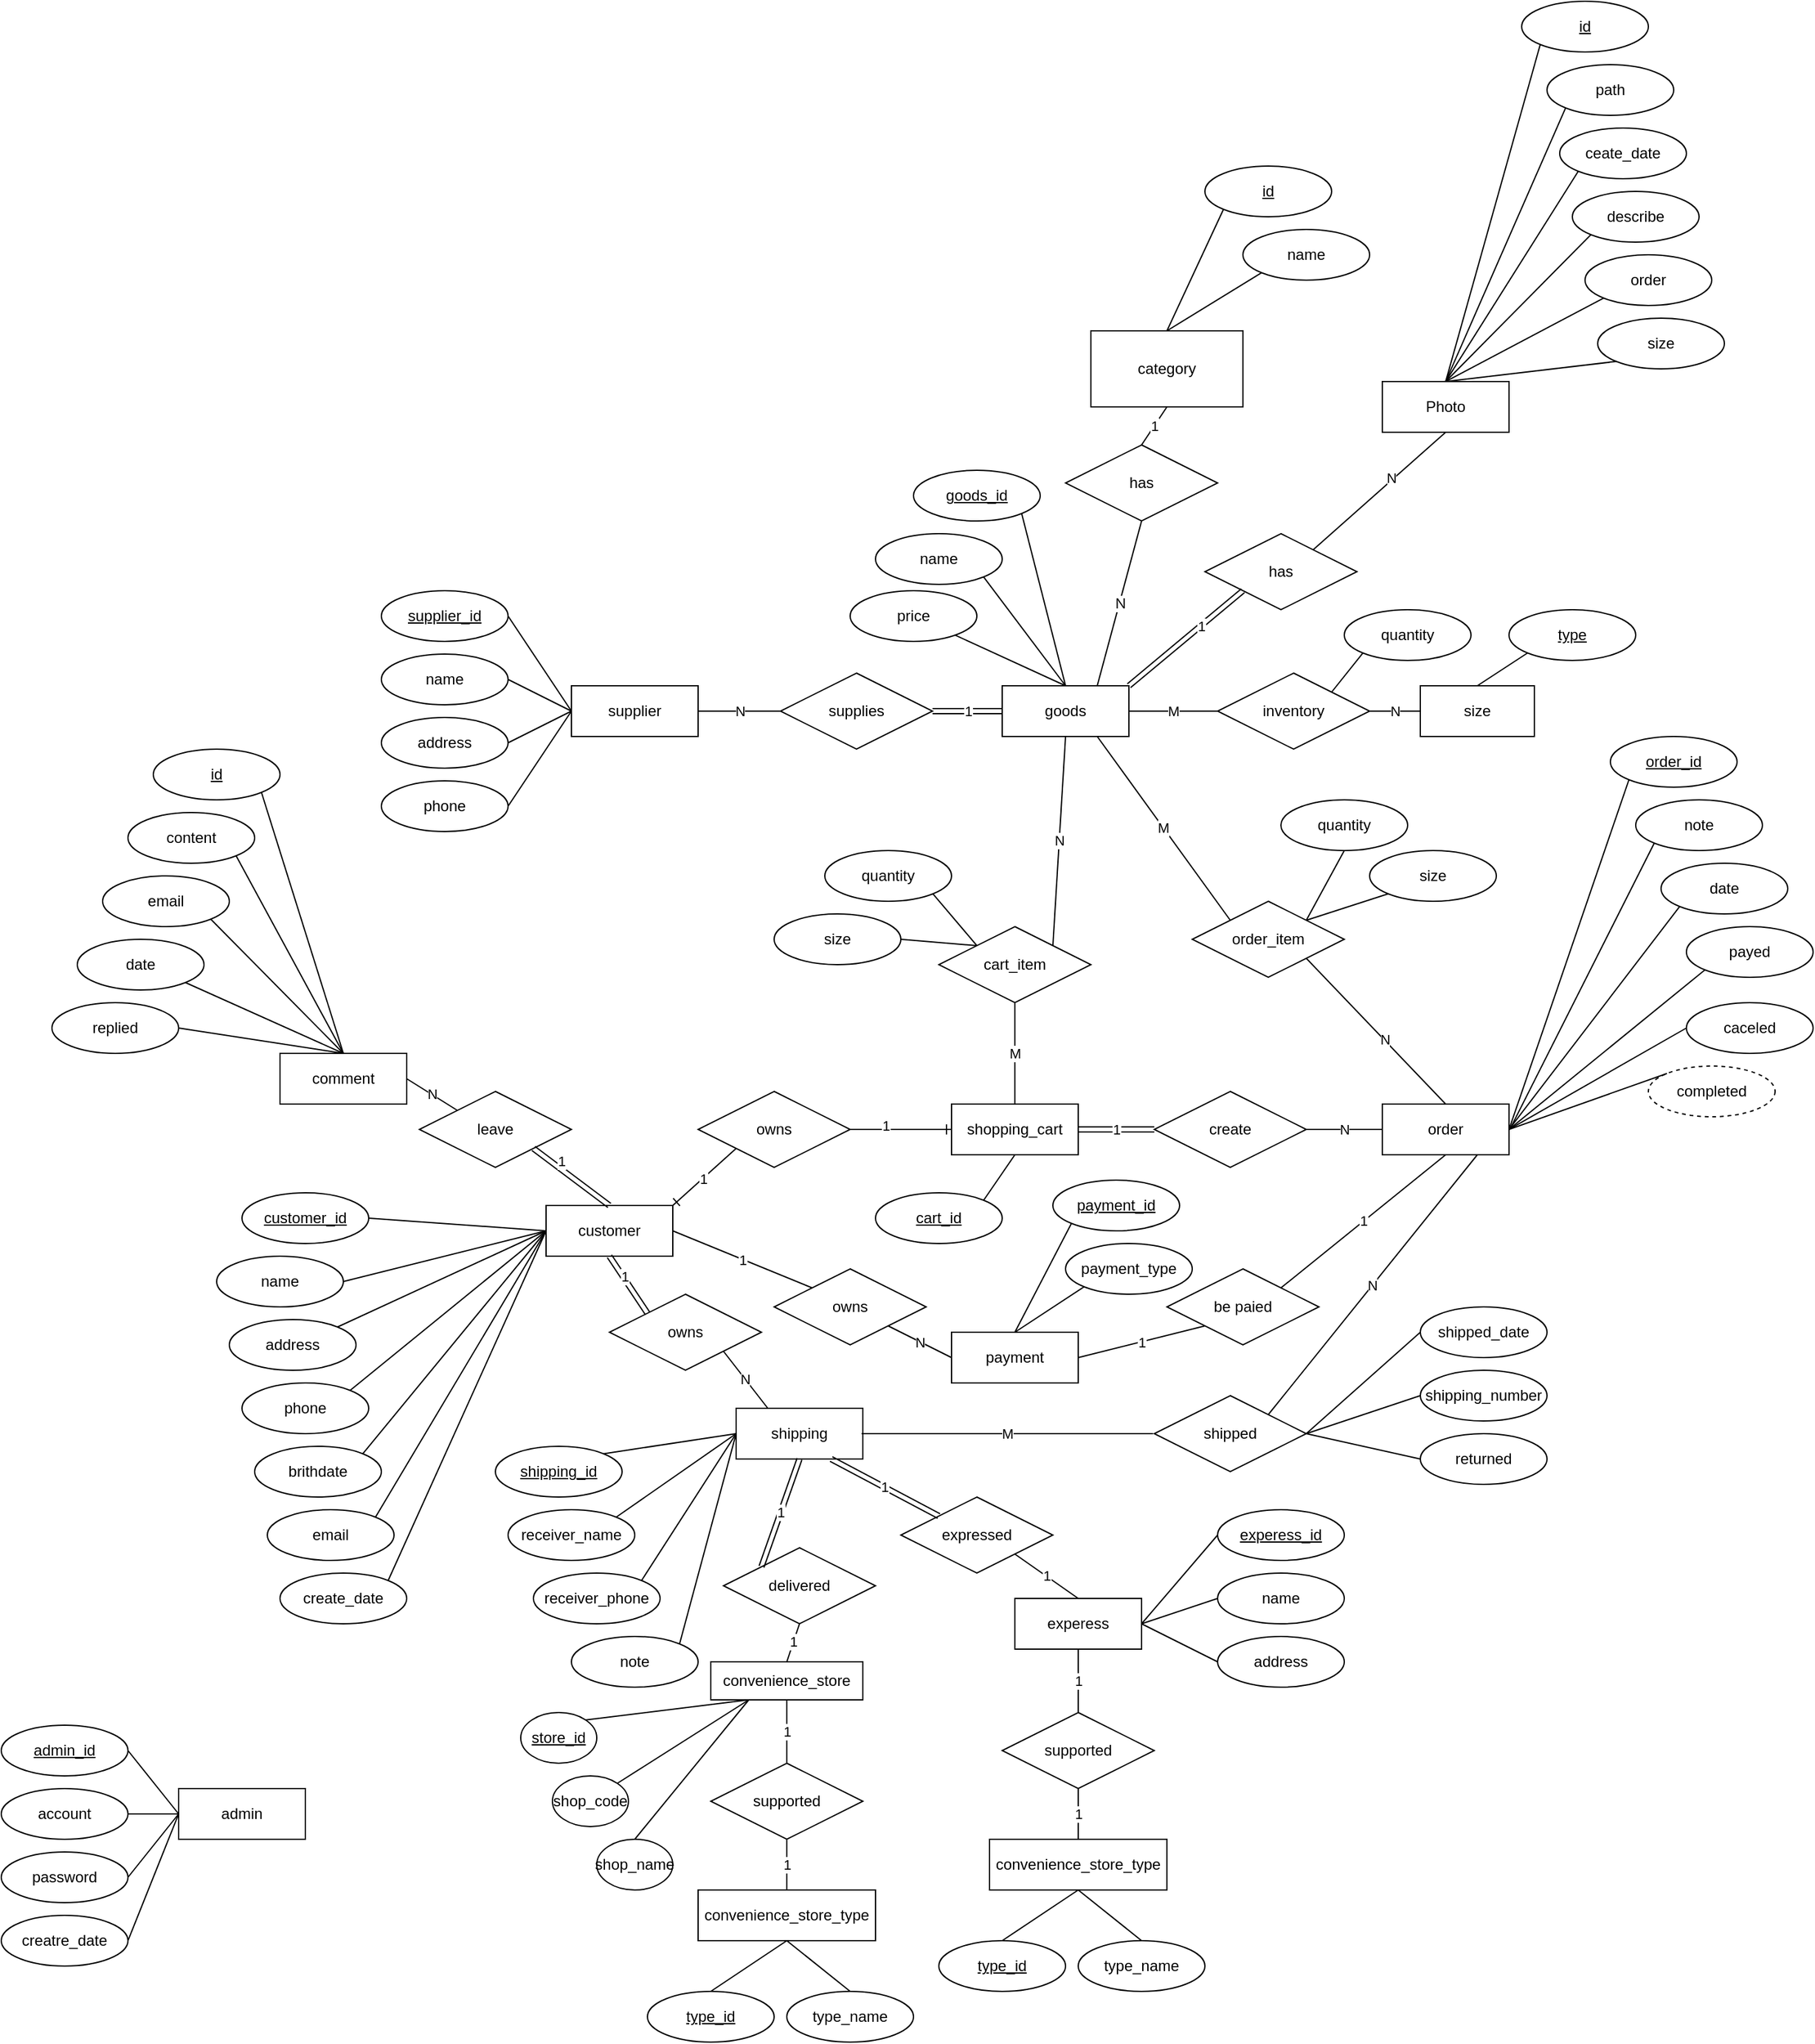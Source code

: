 <mxfile version="13.10.4" type="github">
  <diagram id="R2lEEEUBdFMjLlhIrx00" name="Page-1">
    <mxGraphModel dx="2036" dy="739" grid="1" gridSize="10" guides="1" tooltips="1" connect="1" arrows="1" fold="1" page="1" pageScale="1" pageWidth="850" pageHeight="1100" math="0" shadow="0" extFonts="Permanent Marker^https://fonts.googleapis.com/css?family=Permanent+Marker">
      <root>
        <mxCell id="0" />
        <mxCell id="1" parent="0" />
        <mxCell id="oOxEvFH_zBwJxt1--HLs-2" value="supplier" style="rounded=0;whiteSpace=wrap;html=1;" parent="1" vertex="1">
          <mxGeometry x="200" y="750" width="100" height="40" as="geometry" />
        </mxCell>
        <mxCell id="oOxEvFH_zBwJxt1--HLs-12" value="goods" style="whiteSpace=wrap;html=1;align=center;" parent="1" vertex="1">
          <mxGeometry x="540" y="750" width="100" height="40" as="geometry" />
        </mxCell>
        <mxCell id="oOxEvFH_zBwJxt1--HLs-14" value="supplies" style="shape=rhombus;perimeter=rhombusPerimeter;whiteSpace=wrap;html=1;align=center;" parent="1" vertex="1">
          <mxGeometry x="365" y="740" width="120" height="60" as="geometry" />
        </mxCell>
        <mxCell id="oOxEvFH_zBwJxt1--HLs-15" value="N" style="endArrow=none;html=1;rounded=0;exitX=1;exitY=0.5;exitDx=0;exitDy=0;entryX=0;entryY=0.5;entryDx=0;entryDy=0;" parent="1" source="oOxEvFH_zBwJxt1--HLs-2" target="oOxEvFH_zBwJxt1--HLs-14" edge="1">
          <mxGeometry relative="1" as="geometry">
            <mxPoint x="270" y="825" as="sourcePoint" />
            <mxPoint x="430" y="825" as="targetPoint" />
          </mxGeometry>
        </mxCell>
        <mxCell id="oOxEvFH_zBwJxt1--HLs-24" value="name" style="ellipse;whiteSpace=wrap;html=1;align=center;" parent="1" vertex="1">
          <mxGeometry x="440" y="630" width="100" height="40" as="geometry" />
        </mxCell>
        <mxCell id="oOxEvFH_zBwJxt1--HLs-25" value="price" style="ellipse;whiteSpace=wrap;html=1;align=center;" parent="1" vertex="1">
          <mxGeometry x="420" y="675" width="100" height="40" as="geometry" />
        </mxCell>
        <mxCell id="oOxEvFH_zBwJxt1--HLs-26" value="size" style="whiteSpace=wrap;html=1;align=center;" parent="1" vertex="1">
          <mxGeometry x="870" y="750" width="90" height="40" as="geometry" />
        </mxCell>
        <mxCell id="oOxEvFH_zBwJxt1--HLs-31" value="inventory" style="shape=rhombus;perimeter=rhombusPerimeter;whiteSpace=wrap;html=1;align=center;" parent="1" vertex="1">
          <mxGeometry x="710" y="740" width="120" height="60" as="geometry" />
        </mxCell>
        <mxCell id="oOxEvFH_zBwJxt1--HLs-35" value="type" style="ellipse;whiteSpace=wrap;html=1;align=center;fontStyle=4" parent="1" vertex="1">
          <mxGeometry x="940" y="690" width="100" height="40" as="geometry" />
        </mxCell>
        <mxCell id="oOxEvFH_zBwJxt1--HLs-39" value="customer" style="whiteSpace=wrap;html=1;align=center;" parent="1" vertex="1">
          <mxGeometry x="180" y="1160" width="100" height="40" as="geometry" />
        </mxCell>
        <mxCell id="oOxEvFH_zBwJxt1--HLs-50" value="brithdate" style="ellipse;whiteSpace=wrap;html=1;align=center;" parent="1" vertex="1">
          <mxGeometry x="-50" y="1350" width="100" height="40" as="geometry" />
        </mxCell>
        <mxCell id="oOxEvFH_zBwJxt1--HLs-52" value="customer_id" style="ellipse;whiteSpace=wrap;html=1;align=center;fontStyle=4;" parent="1" vertex="1">
          <mxGeometry x="-60" y="1150" width="100" height="40" as="geometry" />
        </mxCell>
        <mxCell id="oOxEvFH_zBwJxt1--HLs-54" value="name" style="ellipse;whiteSpace=wrap;html=1;align=center;" parent="1" vertex="1">
          <mxGeometry x="-80" y="1200" width="100" height="40" as="geometry" />
        </mxCell>
        <mxCell id="oOxEvFH_zBwJxt1--HLs-56" value="address" style="ellipse;whiteSpace=wrap;html=1;align=center;" parent="1" vertex="1">
          <mxGeometry x="-70" y="1250" width="100" height="40" as="geometry" />
        </mxCell>
        <mxCell id="oOxEvFH_zBwJxt1--HLs-59" value="phone" style="ellipse;whiteSpace=wrap;html=1;align=center;" parent="1" vertex="1">
          <mxGeometry x="-60" y="1300" width="100" height="40" as="geometry" />
        </mxCell>
        <mxCell id="oOxEvFH_zBwJxt1--HLs-62" value="owns" style="shape=rhombus;perimeter=rhombusPerimeter;whiteSpace=wrap;html=1;align=center;" parent="1" vertex="1">
          <mxGeometry x="300" y="1070" width="120" height="60" as="geometry" />
        </mxCell>
        <mxCell id="oOxEvFH_zBwJxt1--HLs-65" value="shopping_cart" style="whiteSpace=wrap;html=1;align=center;" parent="1" vertex="1">
          <mxGeometry x="500" y="1080" width="100" height="40" as="geometry" />
        </mxCell>
        <mxCell id="oOxEvFH_zBwJxt1--HLs-66" value="" style="edgeStyle=entityRelationEdgeStyle;fontSize=12;html=1;endArrow=ERone;endFill=1;exitX=1;exitY=0.5;exitDx=0;exitDy=0;entryX=0;entryY=0.5;entryDx=0;entryDy=0;" parent="1" source="oOxEvFH_zBwJxt1--HLs-62" target="oOxEvFH_zBwJxt1--HLs-65" edge="1">
          <mxGeometry width="100" height="100" relative="1" as="geometry">
            <mxPoint x="520" y="1010" as="sourcePoint" />
            <mxPoint x="620" y="910" as="targetPoint" />
          </mxGeometry>
        </mxCell>
        <mxCell id="XBgGQnRStCOIRxieUEA--50" value="1" style="edgeLabel;html=1;align=center;verticalAlign=middle;resizable=0;points=[];" parent="oOxEvFH_zBwJxt1--HLs-66" vertex="1" connectable="0">
          <mxGeometry x="-0.3" y="3" relative="1" as="geometry">
            <mxPoint as="offset" />
          </mxGeometry>
        </mxCell>
        <mxCell id="oOxEvFH_zBwJxt1--HLs-69" value="cart_id" style="ellipse;whiteSpace=wrap;html=1;align=center;fontStyle=4;" parent="1" vertex="1">
          <mxGeometry x="440" y="1150" width="100" height="40" as="geometry" />
        </mxCell>
        <mxCell id="oOxEvFH_zBwJxt1--HLs-85" value="email" style="ellipse;whiteSpace=wrap;html=1;align=center;" parent="1" vertex="1">
          <mxGeometry x="-40" y="1400" width="100" height="40" as="geometry" />
        </mxCell>
        <mxCell id="oOxEvFH_zBwJxt1--HLs-100" value="" style="fontSize=12;html=1;endArrow=ERone;endFill=1;entryX=1;entryY=0;entryDx=0;entryDy=0;exitX=0;exitY=1;exitDx=0;exitDy=0;" parent="1" source="oOxEvFH_zBwJxt1--HLs-62" target="oOxEvFH_zBwJxt1--HLs-39" edge="1">
          <mxGeometry width="100" height="100" relative="1" as="geometry">
            <mxPoint x="280" y="970" as="sourcePoint" />
            <mxPoint x="330" y="1100" as="targetPoint" />
          </mxGeometry>
        </mxCell>
        <mxCell id="XBgGQnRStCOIRxieUEA--49" value="1" style="edgeLabel;html=1;align=center;verticalAlign=middle;resizable=0;points=[];" parent="oOxEvFH_zBwJxt1--HLs-100" vertex="1" connectable="0">
          <mxGeometry x="0.061" relative="1" as="geometry">
            <mxPoint as="offset" />
          </mxGeometry>
        </mxCell>
        <mxCell id="oOxEvFH_zBwJxt1--HLs-104" value="quantity" style="ellipse;whiteSpace=wrap;html=1;align=center;" parent="1" vertex="1">
          <mxGeometry x="400" y="880" width="100" height="40" as="geometry" />
        </mxCell>
        <mxCell id="oOxEvFH_zBwJxt1--HLs-108" value="" style="endArrow=none;html=1;rounded=0;entryX=1;entryY=1;entryDx=0;entryDy=0;exitX=0;exitY=0;exitDx=0;exitDy=0;" parent="1" source="oOxEvFH_zBwJxt1--HLs-117" target="oOxEvFH_zBwJxt1--HLs-104" edge="1">
          <mxGeometry relative="1" as="geometry">
            <mxPoint x="425" y="890" as="sourcePoint" />
            <mxPoint x="650" y="940" as="targetPoint" />
          </mxGeometry>
        </mxCell>
        <mxCell id="oOxEvFH_zBwJxt1--HLs-109" value="supplier_id" style="ellipse;whiteSpace=wrap;html=1;align=center;fontStyle=4;" parent="1" vertex="1">
          <mxGeometry x="50" y="675" width="100" height="40" as="geometry" />
        </mxCell>
        <mxCell id="oOxEvFH_zBwJxt1--HLs-110" value="name" style="ellipse;whiteSpace=wrap;html=1;align=center;" parent="1" vertex="1">
          <mxGeometry x="50" y="725" width="100" height="40" as="geometry" />
        </mxCell>
        <mxCell id="oOxEvFH_zBwJxt1--HLs-111" value="address" style="ellipse;whiteSpace=wrap;html=1;align=center;" parent="1" vertex="1">
          <mxGeometry x="50" y="775" width="100" height="40" as="geometry" />
        </mxCell>
        <mxCell id="oOxEvFH_zBwJxt1--HLs-112" value="phone" style="ellipse;whiteSpace=wrap;html=1;align=center;" parent="1" vertex="1">
          <mxGeometry x="50" y="825" width="100" height="40" as="geometry" />
        </mxCell>
        <mxCell id="oOxEvFH_zBwJxt1--HLs-113" value="" style="endArrow=none;html=1;rounded=0;exitX=1;exitY=0.5;exitDx=0;exitDy=0;entryX=0;entryY=0.5;entryDx=0;entryDy=0;" parent="1" source="oOxEvFH_zBwJxt1--HLs-110" target="oOxEvFH_zBwJxt1--HLs-2" edge="1">
          <mxGeometry relative="1" as="geometry">
            <mxPoint x="190" y="679.5" as="sourcePoint" />
            <mxPoint x="350" y="679.5" as="targetPoint" />
          </mxGeometry>
        </mxCell>
        <mxCell id="oOxEvFH_zBwJxt1--HLs-114" value="" style="endArrow=none;html=1;rounded=0;exitX=1;exitY=0.5;exitDx=0;exitDy=0;entryX=0;entryY=0.5;entryDx=0;entryDy=0;" parent="1" source="oOxEvFH_zBwJxt1--HLs-109" target="oOxEvFH_zBwJxt1--HLs-2" edge="1">
          <mxGeometry relative="1" as="geometry">
            <mxPoint x="490" y="790" as="sourcePoint" />
            <mxPoint x="650" y="790" as="targetPoint" />
          </mxGeometry>
        </mxCell>
        <mxCell id="oOxEvFH_zBwJxt1--HLs-115" value="" style="endArrow=none;html=1;rounded=0;exitX=1;exitY=0.5;exitDx=0;exitDy=0;entryX=0;entryY=0.5;entryDx=0;entryDy=0;" parent="1" source="oOxEvFH_zBwJxt1--HLs-111" target="oOxEvFH_zBwJxt1--HLs-2" edge="1">
          <mxGeometry relative="1" as="geometry">
            <mxPoint x="490" y="790" as="sourcePoint" />
            <mxPoint x="650" y="790" as="targetPoint" />
          </mxGeometry>
        </mxCell>
        <mxCell id="oOxEvFH_zBwJxt1--HLs-116" value="" style="endArrow=none;html=1;rounded=0;exitX=1;exitY=0.5;exitDx=0;exitDy=0;entryX=0;entryY=0.5;entryDx=0;entryDy=0;" parent="1" source="oOxEvFH_zBwJxt1--HLs-112" target="oOxEvFH_zBwJxt1--HLs-2" edge="1">
          <mxGeometry relative="1" as="geometry">
            <mxPoint x="490" y="790" as="sourcePoint" />
            <mxPoint x="650" y="790" as="targetPoint" />
          </mxGeometry>
        </mxCell>
        <mxCell id="oOxEvFH_zBwJxt1--HLs-117" value="cart_item" style="shape=rhombus;perimeter=rhombusPerimeter;whiteSpace=wrap;html=1;align=center;" parent="1" vertex="1">
          <mxGeometry x="490" y="940" width="120" height="60" as="geometry" />
        </mxCell>
        <mxCell id="oOxEvFH_zBwJxt1--HLs-132" value="create" style="shape=rhombus;perimeter=rhombusPerimeter;whiteSpace=wrap;html=1;align=center;" parent="1" vertex="1">
          <mxGeometry x="660" y="1070" width="120" height="60" as="geometry" />
        </mxCell>
        <mxCell id="oOxEvFH_zBwJxt1--HLs-139" value="shipping" style="whiteSpace=wrap;html=1;align=center;" parent="1" vertex="1">
          <mxGeometry x="330" y="1320" width="100" height="40" as="geometry" />
        </mxCell>
        <mxCell id="oOxEvFH_zBwJxt1--HLs-140" value="shipping_id" style="ellipse;whiteSpace=wrap;html=1;align=center;fontStyle=4;" parent="1" vertex="1">
          <mxGeometry x="140" y="1350" width="100" height="40" as="geometry" />
        </mxCell>
        <mxCell id="oOxEvFH_zBwJxt1--HLs-141" value="" style="endArrow=none;html=1;rounded=0;entryX=0;entryY=0.5;entryDx=0;entryDy=0;exitX=1;exitY=0;exitDx=0;exitDy=0;" parent="1" source="oOxEvFH_zBwJxt1--HLs-140" target="oOxEvFH_zBwJxt1--HLs-139" edge="1">
          <mxGeometry relative="1" as="geometry">
            <mxPoint x="400" y="1520" as="sourcePoint" />
            <mxPoint x="450" y="1470" as="targetPoint" />
          </mxGeometry>
        </mxCell>
        <mxCell id="oOxEvFH_zBwJxt1--HLs-142" value="owns" style="shape=rhombus;perimeter=rhombusPerimeter;whiteSpace=wrap;html=1;align=center;" parent="1" vertex="1">
          <mxGeometry x="230" y="1230" width="120" height="60" as="geometry" />
        </mxCell>
        <mxCell id="oOxEvFH_zBwJxt1--HLs-159" value="order" style="whiteSpace=wrap;html=1;align=center;" parent="1" vertex="1">
          <mxGeometry x="840" y="1080" width="100" height="40" as="geometry" />
        </mxCell>
        <mxCell id="oOxEvFH_zBwJxt1--HLs-162" value="be paied" style="shape=rhombus;perimeter=rhombusPerimeter;whiteSpace=wrap;html=1;align=center;" parent="1" vertex="1">
          <mxGeometry x="670" y="1210" width="120" height="60" as="geometry" />
        </mxCell>
        <mxCell id="oOxEvFH_zBwJxt1--HLs-170" value="order_id" style="ellipse;whiteSpace=wrap;html=1;align=center;fontStyle=4;" parent="1" vertex="1">
          <mxGeometry x="1020" y="790" width="100" height="40" as="geometry" />
        </mxCell>
        <mxCell id="oOxEvFH_zBwJxt1--HLs-171" value="" style="endArrow=none;html=1;rounded=0;shadow=0;exitX=1;exitY=0.5;exitDx=0;exitDy=0;entryX=0;entryY=1;entryDx=0;entryDy=0;" parent="1" source="oOxEvFH_zBwJxt1--HLs-159" target="oOxEvFH_zBwJxt1--HLs-170" edge="1">
          <mxGeometry relative="1" as="geometry">
            <mxPoint x="320" y="1110" as="sourcePoint" />
            <mxPoint x="480" y="1110" as="targetPoint" />
          </mxGeometry>
        </mxCell>
        <mxCell id="oOxEvFH_zBwJxt1--HLs-174" value="" style="endArrow=none;html=1;rounded=0;shadow=0;exitX=1;exitY=0.5;exitDx=0;exitDy=0;entryX=0;entryY=0.5;entryDx=0;entryDy=0;" parent="1" source="oOxEvFH_zBwJxt1--HLs-54" target="oOxEvFH_zBwJxt1--HLs-39" edge="1">
          <mxGeometry relative="1" as="geometry">
            <mxPoint x="90" y="1140" as="sourcePoint" />
            <mxPoint x="560" y="1150" as="targetPoint" />
          </mxGeometry>
        </mxCell>
        <mxCell id="oOxEvFH_zBwJxt1--HLs-176" value="" style="endArrow=none;html=1;rounded=0;shadow=0;exitX=1;exitY=0;exitDx=0;exitDy=0;entryX=0;entryY=0.5;entryDx=0;entryDy=0;" parent="1" source="oOxEvFH_zBwJxt1--HLs-56" target="oOxEvFH_zBwJxt1--HLs-39" edge="1">
          <mxGeometry relative="1" as="geometry">
            <mxPoint x="90" y="1190" as="sourcePoint" />
            <mxPoint x="130" y="1120" as="targetPoint" />
          </mxGeometry>
        </mxCell>
        <mxCell id="oOxEvFH_zBwJxt1--HLs-177" value="" style="endArrow=none;html=1;rounded=0;shadow=0;exitX=1;exitY=0;exitDx=0;exitDy=0;entryX=0;entryY=0.5;entryDx=0;entryDy=0;" parent="1" source="oOxEvFH_zBwJxt1--HLs-59" target="oOxEvFH_zBwJxt1--HLs-39" edge="1">
          <mxGeometry relative="1" as="geometry">
            <mxPoint x="90" y="1240" as="sourcePoint" />
            <mxPoint x="190" y="1150" as="targetPoint" />
          </mxGeometry>
        </mxCell>
        <mxCell id="oOxEvFH_zBwJxt1--HLs-178" value="" style="endArrow=none;html=1;rounded=0;shadow=0;exitX=1;exitY=0;exitDx=0;exitDy=0;entryX=0;entryY=0.5;entryDx=0;entryDy=0;" parent="1" source="oOxEvFH_zBwJxt1--HLs-50" target="oOxEvFH_zBwJxt1--HLs-39" edge="1">
          <mxGeometry relative="1" as="geometry">
            <mxPoint x="90" y="1290" as="sourcePoint" />
            <mxPoint x="200" y="1160" as="targetPoint" />
          </mxGeometry>
        </mxCell>
        <mxCell id="oOxEvFH_zBwJxt1--HLs-179" value="" style="endArrow=none;html=1;rounded=0;shadow=0;entryX=0;entryY=0.5;entryDx=0;entryDy=0;exitX=1;exitY=0.5;exitDx=0;exitDy=0;" parent="1" source="oOxEvFH_zBwJxt1--HLs-52" target="oOxEvFH_zBwJxt1--HLs-39" edge="1">
          <mxGeometry relative="1" as="geometry">
            <mxPoint x="70" y="1290" as="sourcePoint" />
            <mxPoint x="140" y="1160" as="targetPoint" />
          </mxGeometry>
        </mxCell>
        <mxCell id="oOxEvFH_zBwJxt1--HLs-180" value="" style="endArrow=none;html=1;rounded=0;shadow=0;exitX=1;exitY=0;exitDx=0;exitDy=0;entryX=0;entryY=0.5;entryDx=0;entryDy=0;" parent="1" source="oOxEvFH_zBwJxt1--HLs-85" target="oOxEvFH_zBwJxt1--HLs-39" edge="1">
          <mxGeometry relative="1" as="geometry">
            <mxPoint x="90" y="1390" as="sourcePoint" />
            <mxPoint x="220" y="1180" as="targetPoint" />
          </mxGeometry>
        </mxCell>
        <mxCell id="oOxEvFH_zBwJxt1--HLs-181" value="" style="endArrow=none;html=1;rounded=0;entryX=1;entryY=1;entryDx=0;entryDy=0;exitX=0.5;exitY=0;exitDx=0;exitDy=0;" parent="1" source="oOxEvFH_zBwJxt1--HLs-12" target="oOxEvFH_zBwJxt1--HLs-24" edge="1">
          <mxGeometry relative="1" as="geometry">
            <mxPoint x="190" y="935" as="sourcePoint" />
            <mxPoint x="90" y="950" as="targetPoint" />
          </mxGeometry>
        </mxCell>
        <mxCell id="oOxEvFH_zBwJxt1--HLs-182" value="" style="endArrow=none;html=1;rounded=0;entryX=1;entryY=1;entryDx=0;entryDy=0;exitX=0.5;exitY=0;exitDx=0;exitDy=0;" parent="1" source="oOxEvFH_zBwJxt1--HLs-12" target="17tg35nrNF-7oLQtFdMf-4" edge="1">
          <mxGeometry relative="1" as="geometry">
            <mxPoint x="200" y="945" as="sourcePoint" />
            <mxPoint x="565.355" y="574.142" as="targetPoint" />
          </mxGeometry>
        </mxCell>
        <mxCell id="oOxEvFH_zBwJxt1--HLs-183" value="" style="endArrow=none;html=1;rounded=0;exitX=0.5;exitY=0;exitDx=0;exitDy=0;" parent="1" source="oOxEvFH_zBwJxt1--HLs-12" target="oOxEvFH_zBwJxt1--HLs-25" edge="1">
          <mxGeometry relative="1" as="geometry">
            <mxPoint x="210" y="955" as="sourcePoint" />
            <mxPoint x="110" y="970" as="targetPoint" />
          </mxGeometry>
        </mxCell>
        <mxCell id="oOxEvFH_zBwJxt1--HLs-184" value="" style="endArrow=none;html=1;rounded=0;entryX=0;entryY=1;entryDx=0;entryDy=0;exitX=0.5;exitY=0;exitDx=0;exitDy=0;" parent="1" source="oOxEvFH_zBwJxt1--HLs-26" target="oOxEvFH_zBwJxt1--HLs-35" edge="1">
          <mxGeometry relative="1" as="geometry">
            <mxPoint x="400" y="965" as="sourcePoint" />
            <mxPoint x="300" y="980" as="targetPoint" />
          </mxGeometry>
        </mxCell>
        <mxCell id="fRMK5i2vllKmALMpkC2B-8" value="quantity" style="ellipse;whiteSpace=wrap;html=1;align=center;" parent="1" vertex="1">
          <mxGeometry x="810" y="690" width="100" height="40" as="geometry" />
        </mxCell>
        <mxCell id="fRMK5i2vllKmALMpkC2B-11" value="" style="endArrow=none;html=1;rounded=0;entryX=0;entryY=1;entryDx=0;entryDy=0;exitX=1;exitY=0;exitDx=0;exitDy=0;" parent="1" source="oOxEvFH_zBwJxt1--HLs-31" target="fRMK5i2vllKmALMpkC2B-8" edge="1">
          <mxGeometry relative="1" as="geometry">
            <mxPoint x="1100" y="500" as="sourcePoint" />
            <mxPoint x="1140" y="740" as="targetPoint" />
          </mxGeometry>
        </mxCell>
        <mxCell id="17tg35nrNF-7oLQtFdMf-4" value="goods_id" style="ellipse;whiteSpace=wrap;html=1;align=center;fontStyle=4;" parent="1" vertex="1">
          <mxGeometry x="470" y="580" width="100" height="40" as="geometry" />
        </mxCell>
        <mxCell id="XBgGQnRStCOIRxieUEA--2" value="category" style="rounded=0;whiteSpace=wrap;html=1;" parent="1" vertex="1">
          <mxGeometry x="610" y="470" width="120" height="60" as="geometry" />
        </mxCell>
        <mxCell id="XBgGQnRStCOIRxieUEA--5" value="has" style="shape=rhombus;perimeter=rhombusPerimeter;whiteSpace=wrap;html=1;align=center;" parent="1" vertex="1">
          <mxGeometry x="590" y="560" width="120" height="60" as="geometry" />
        </mxCell>
        <mxCell id="XBgGQnRStCOIRxieUEA--10" value="1" style="endArrow=none;html=1;rounded=0;entryX=0.5;entryY=1;entryDx=0;entryDy=0;exitX=0.5;exitY=0;exitDx=0;exitDy=0;" parent="1" source="XBgGQnRStCOIRxieUEA--5" target="XBgGQnRStCOIRxieUEA--2" edge="1">
          <mxGeometry relative="1" as="geometry">
            <mxPoint x="640" y="530" as="sourcePoint" />
            <mxPoint x="750" y="805" as="targetPoint" />
          </mxGeometry>
        </mxCell>
        <mxCell id="XBgGQnRStCOIRxieUEA--13" value="name" style="ellipse;whiteSpace=wrap;html=1;align=center;" parent="1" vertex="1">
          <mxGeometry x="730" y="390" width="100" height="40" as="geometry" />
        </mxCell>
        <mxCell id="XBgGQnRStCOIRxieUEA--14" value="" style="endArrow=none;html=1;rounded=0;exitX=0.5;exitY=0;exitDx=0;exitDy=0;entryX=0;entryY=1;entryDx=0;entryDy=0;" parent="1" source="XBgGQnRStCOIRxieUEA--2" target="XBgGQnRStCOIRxieUEA--13" edge="1">
          <mxGeometry relative="1" as="geometry">
            <mxPoint x="680" y="775" as="sourcePoint" />
            <mxPoint x="570" y="360" as="targetPoint" />
          </mxGeometry>
        </mxCell>
        <mxCell id="XBgGQnRStCOIRxieUEA--16" value="Ｎ" style="endArrow=none;html=1;rounded=0;entryX=0.5;entryY=1;entryDx=0;entryDy=0;exitX=0.75;exitY=0;exitDx=0;exitDy=0;" parent="1" source="oOxEvFH_zBwJxt1--HLs-12" target="XBgGQnRStCOIRxieUEA--5" edge="1">
          <mxGeometry relative="1" as="geometry">
            <mxPoint x="640" y="810" as="sourcePoint" />
            <mxPoint x="800" y="810" as="targetPoint" />
          </mxGeometry>
        </mxCell>
        <mxCell id="XBgGQnRStCOIRxieUEA--20" value="Photo" style="whiteSpace=wrap;html=1;align=center;" parent="1" vertex="1">
          <mxGeometry x="840" y="510" width="100" height="40" as="geometry" />
        </mxCell>
        <mxCell id="XBgGQnRStCOIRxieUEA--21" value="" style="endArrow=none;html=1;rounded=0;entryX=0.5;entryY=1;entryDx=0;entryDy=0;exitX=0.708;exitY=0.219;exitDx=0;exitDy=0;exitPerimeter=0;" parent="1" source="XBgGQnRStCOIRxieUEA--28" target="XBgGQnRStCOIRxieUEA--20" edge="1">
          <mxGeometry relative="1" as="geometry">
            <mxPoint x="780" y="650" as="sourcePoint" />
            <mxPoint x="890" y="660" as="targetPoint" />
          </mxGeometry>
        </mxCell>
        <mxCell id="XBgGQnRStCOIRxieUEA--36" value="N" style="edgeLabel;html=1;align=center;verticalAlign=middle;resizable=0;points=[];" parent="XBgGQnRStCOIRxieUEA--21" vertex="1" connectable="0">
          <mxGeometry x="0.204" y="2" relative="1" as="geometry">
            <mxPoint as="offset" />
          </mxGeometry>
        </mxCell>
        <mxCell id="XBgGQnRStCOIRxieUEA--22" value="id" style="ellipse;whiteSpace=wrap;html=1;align=center;fontStyle=4;" parent="1" vertex="1">
          <mxGeometry x="950" y="210" width="100" height="40" as="geometry" />
        </mxCell>
        <mxCell id="XBgGQnRStCOIRxieUEA--23" value="id" style="ellipse;whiteSpace=wrap;html=1;align=center;fontStyle=4;" parent="1" vertex="1">
          <mxGeometry x="700" y="340" width="100" height="40" as="geometry" />
        </mxCell>
        <mxCell id="XBgGQnRStCOIRxieUEA--24" value="" style="endArrow=none;html=1;rounded=0;entryX=0;entryY=1;entryDx=0;entryDy=0;exitX=0.5;exitY=0;exitDx=0;exitDy=0;" parent="1" source="XBgGQnRStCOIRxieUEA--2" target="XBgGQnRStCOIRxieUEA--23" edge="1">
          <mxGeometry relative="1" as="geometry">
            <mxPoint x="690" y="645" as="sourcePoint" />
            <mxPoint x="750" y="355" as="targetPoint" />
          </mxGeometry>
        </mxCell>
        <mxCell id="XBgGQnRStCOIRxieUEA--25" value="" style="endArrow=none;html=1;rounded=0;entryX=0;entryY=1;entryDx=0;entryDy=0;exitX=0.5;exitY=0;exitDx=0;exitDy=0;" parent="1" source="XBgGQnRStCOIRxieUEA--20" target="XBgGQnRStCOIRxieUEA--22" edge="1">
          <mxGeometry relative="1" as="geometry">
            <mxPoint x="770" y="660" as="sourcePoint" />
            <mxPoint x="930" y="660" as="targetPoint" />
          </mxGeometry>
        </mxCell>
        <mxCell id="XBgGQnRStCOIRxieUEA--26" value="path" style="ellipse;whiteSpace=wrap;html=1;align=center;" parent="1" vertex="1">
          <mxGeometry x="970" y="260" width="100" height="40" as="geometry" />
        </mxCell>
        <mxCell id="XBgGQnRStCOIRxieUEA--28" value="has" style="shape=rhombus;perimeter=rhombusPerimeter;whiteSpace=wrap;html=1;align=center;" parent="1" vertex="1">
          <mxGeometry x="700" y="630" width="120" height="60" as="geometry" />
        </mxCell>
        <mxCell id="XBgGQnRStCOIRxieUEA--30" value="" style="endArrow=none;html=1;rounded=0;entryX=0;entryY=1;entryDx=0;entryDy=0;exitX=0.5;exitY=0;exitDx=0;exitDy=0;" parent="1" source="XBgGQnRStCOIRxieUEA--20" target="XBgGQnRStCOIRxieUEA--26" edge="1">
          <mxGeometry relative="1" as="geometry">
            <mxPoint x="690" y="660" as="sourcePoint" />
            <mxPoint x="850" y="660" as="targetPoint" />
          </mxGeometry>
        </mxCell>
        <mxCell id="XBgGQnRStCOIRxieUEA--33" value="" style="shape=link;html=1;rounded=0;entryX=0;entryY=1;entryDx=0;entryDy=0;exitX=1;exitY=0;exitDx=0;exitDy=0;" parent="1" source="oOxEvFH_zBwJxt1--HLs-12" target="XBgGQnRStCOIRxieUEA--28" edge="1">
          <mxGeometry relative="1" as="geometry">
            <mxPoint x="690" y="660" as="sourcePoint" />
            <mxPoint x="850" y="660" as="targetPoint" />
          </mxGeometry>
        </mxCell>
        <mxCell id="XBgGQnRStCOIRxieUEA--34" value="" style="resizable=0;html=1;align=right;verticalAlign=bottom;" parent="XBgGQnRStCOIRxieUEA--33" connectable="0" vertex="1">
          <mxGeometry x="1" relative="1" as="geometry" />
        </mxCell>
        <mxCell id="XBgGQnRStCOIRxieUEA--35" value="1" style="edgeLabel;html=1;align=center;verticalAlign=middle;resizable=0;points=[];" parent="XBgGQnRStCOIRxieUEA--33" vertex="1" connectable="0">
          <mxGeometry x="0.255" relative="1" as="geometry">
            <mxPoint as="offset" />
          </mxGeometry>
        </mxCell>
        <mxCell id="XBgGQnRStCOIRxieUEA--37" value="ceate_date" style="ellipse;whiteSpace=wrap;html=1;align=center;" parent="1" vertex="1">
          <mxGeometry x="980" y="310" width="100" height="40" as="geometry" />
        </mxCell>
        <mxCell id="XBgGQnRStCOIRxieUEA--38" value="describe" style="ellipse;whiteSpace=wrap;html=1;align=center;" parent="1" vertex="1">
          <mxGeometry x="990" y="360" width="100" height="40" as="geometry" />
        </mxCell>
        <mxCell id="XBgGQnRStCOIRxieUEA--40" value="order" style="ellipse;whiteSpace=wrap;html=1;align=center;" parent="1" vertex="1">
          <mxGeometry x="1000" y="410" width="100" height="40" as="geometry" />
        </mxCell>
        <mxCell id="XBgGQnRStCOIRxieUEA--42" value="size" style="ellipse;whiteSpace=wrap;html=1;align=center;" parent="1" vertex="1">
          <mxGeometry x="1010" y="460" width="100" height="40" as="geometry" />
        </mxCell>
        <mxCell id="XBgGQnRStCOIRxieUEA--43" value="" style="endArrow=none;html=1;rounded=0;entryX=0;entryY=1;entryDx=0;entryDy=0;exitX=0.5;exitY=0;exitDx=0;exitDy=0;" parent="1" source="XBgGQnRStCOIRxieUEA--20" target="XBgGQnRStCOIRxieUEA--37" edge="1">
          <mxGeometry relative="1" as="geometry">
            <mxPoint x="910" y="580" as="sourcePoint" />
            <mxPoint x="1070" y="580" as="targetPoint" />
          </mxGeometry>
        </mxCell>
        <mxCell id="XBgGQnRStCOIRxieUEA--44" value="" style="endArrow=none;html=1;rounded=0;entryX=0;entryY=1;entryDx=0;entryDy=0;exitX=0.5;exitY=0;exitDx=0;exitDy=0;" parent="1" source="XBgGQnRStCOIRxieUEA--20" target="XBgGQnRStCOIRxieUEA--38" edge="1">
          <mxGeometry relative="1" as="geometry">
            <mxPoint x="900" y="520" as="sourcePoint" />
            <mxPoint x="1084.645" y="434.142" as="targetPoint" />
          </mxGeometry>
        </mxCell>
        <mxCell id="XBgGQnRStCOIRxieUEA--45" value="" style="endArrow=none;html=1;rounded=0;entryX=0;entryY=1;entryDx=0;entryDy=0;exitX=0.5;exitY=0;exitDx=0;exitDy=0;" parent="1" source="XBgGQnRStCOIRxieUEA--20" target="XBgGQnRStCOIRxieUEA--40" edge="1">
          <mxGeometry relative="1" as="geometry">
            <mxPoint x="910" y="530" as="sourcePoint" />
            <mxPoint x="1094.645" y="444.142" as="targetPoint" />
          </mxGeometry>
        </mxCell>
        <mxCell id="XBgGQnRStCOIRxieUEA--46" value="" style="endArrow=none;html=1;rounded=0;entryX=0;entryY=1;entryDx=0;entryDy=0;" parent="1" target="XBgGQnRStCOIRxieUEA--42" edge="1">
          <mxGeometry relative="1" as="geometry">
            <mxPoint x="890" y="510" as="sourcePoint" />
            <mxPoint x="1104.645" y="534.142" as="targetPoint" />
          </mxGeometry>
        </mxCell>
        <mxCell id="XBgGQnRStCOIRxieUEA--47" value="comment" style="whiteSpace=wrap;html=1;align=center;" parent="1" vertex="1">
          <mxGeometry x="-30" y="1040" width="100" height="40" as="geometry" />
        </mxCell>
        <mxCell id="XBgGQnRStCOIRxieUEA--48" value="leave" style="shape=rhombus;perimeter=rhombusPerimeter;whiteSpace=wrap;html=1;align=center;" parent="1" vertex="1">
          <mxGeometry x="80" y="1070" width="120" height="60" as="geometry" />
        </mxCell>
        <mxCell id="XBgGQnRStCOIRxieUEA--52" value="id" style="ellipse;whiteSpace=wrap;html=1;align=center;fontStyle=4;" parent="1" vertex="1">
          <mxGeometry x="-130" y="800" width="100" height="40" as="geometry" />
        </mxCell>
        <mxCell id="XBgGQnRStCOIRxieUEA--53" value="" style="endArrow=none;html=1;rounded=0;exitX=1;exitY=0.5;exitDx=0;exitDy=0;entryX=0;entryY=0;entryDx=0;entryDy=0;" parent="1" source="XBgGQnRStCOIRxieUEA--47" target="XBgGQnRStCOIRxieUEA--48" edge="1">
          <mxGeometry relative="1" as="geometry">
            <mxPoint x="-50" y="1100" as="sourcePoint" />
            <mxPoint x="110" y="1100" as="targetPoint" />
          </mxGeometry>
        </mxCell>
        <mxCell id="XBgGQnRStCOIRxieUEA--58" value="N" style="edgeLabel;html=1;align=center;verticalAlign=middle;resizable=0;points=[];" parent="XBgGQnRStCOIRxieUEA--53" vertex="1" connectable="0">
          <mxGeometry x="0.019" y="1" relative="1" as="geometry">
            <mxPoint x="-1" as="offset" />
          </mxGeometry>
        </mxCell>
        <mxCell id="XBgGQnRStCOIRxieUEA--55" value="" style="shape=link;html=1;rounded=0;entryX=0.5;entryY=0;entryDx=0;entryDy=0;exitX=1;exitY=1;exitDx=0;exitDy=0;" parent="1" source="XBgGQnRStCOIRxieUEA--48" target="oOxEvFH_zBwJxt1--HLs-39" edge="1">
          <mxGeometry relative="1" as="geometry">
            <mxPoint x="-50" y="1100" as="sourcePoint" />
            <mxPoint x="110" y="1100" as="targetPoint" />
          </mxGeometry>
        </mxCell>
        <mxCell id="XBgGQnRStCOIRxieUEA--56" value="" style="resizable=0;html=1;align=right;verticalAlign=bottom;" parent="XBgGQnRStCOIRxieUEA--55" connectable="0" vertex="1">
          <mxGeometry x="1" relative="1" as="geometry" />
        </mxCell>
        <mxCell id="XBgGQnRStCOIRxieUEA--57" value="1" style="edgeLabel;html=1;align=center;verticalAlign=middle;resizable=0;points=[];" parent="XBgGQnRStCOIRxieUEA--55" vertex="1" connectable="0">
          <mxGeometry x="-0.389" y="5" relative="1" as="geometry">
            <mxPoint as="offset" />
          </mxGeometry>
        </mxCell>
        <mxCell id="XBgGQnRStCOIRxieUEA--59" value="content" style="ellipse;whiteSpace=wrap;html=1;align=center;" parent="1" vertex="1">
          <mxGeometry x="-150" y="850" width="100" height="40" as="geometry" />
        </mxCell>
        <mxCell id="XBgGQnRStCOIRxieUEA--60" value="email" style="ellipse;whiteSpace=wrap;html=1;align=center;" parent="1" vertex="1">
          <mxGeometry x="-170" y="900" width="100" height="40" as="geometry" />
        </mxCell>
        <mxCell id="XBgGQnRStCOIRxieUEA--61" value="date" style="ellipse;whiteSpace=wrap;html=1;align=center;" parent="1" vertex="1">
          <mxGeometry x="-190" y="950" width="100" height="40" as="geometry" />
        </mxCell>
        <mxCell id="XBgGQnRStCOIRxieUEA--62" value="" style="endArrow=none;html=1;rounded=0;exitX=1;exitY=1;exitDx=0;exitDy=0;entryX=0.5;entryY=0;entryDx=0;entryDy=0;" parent="1" source="XBgGQnRStCOIRxieUEA--52" target="XBgGQnRStCOIRxieUEA--47" edge="1">
          <mxGeometry relative="1" as="geometry">
            <mxPoint x="-130" y="1100" as="sourcePoint" />
            <mxPoint x="30" y="1100" as="targetPoint" />
          </mxGeometry>
        </mxCell>
        <mxCell id="XBgGQnRStCOIRxieUEA--63" value="" style="endArrow=none;html=1;rounded=0;exitX=1;exitY=1;exitDx=0;exitDy=0;entryX=0.5;entryY=0;entryDx=0;entryDy=0;" parent="1" source="XBgGQnRStCOIRxieUEA--59" target="XBgGQnRStCOIRxieUEA--47" edge="1">
          <mxGeometry relative="1" as="geometry">
            <mxPoint x="-130" y="1100" as="sourcePoint" />
            <mxPoint x="-50" y="1050" as="targetPoint" />
          </mxGeometry>
        </mxCell>
        <mxCell id="XBgGQnRStCOIRxieUEA--64" value="" style="endArrow=none;html=1;rounded=0;exitX=1;exitY=1;exitDx=0;exitDy=0;entryX=0.5;entryY=0;entryDx=0;entryDy=0;" parent="1" source="XBgGQnRStCOIRxieUEA--60" target="XBgGQnRStCOIRxieUEA--47" edge="1">
          <mxGeometry relative="1" as="geometry">
            <mxPoint x="-130" y="1100" as="sourcePoint" />
            <mxPoint x="-50" y="1050" as="targetPoint" />
          </mxGeometry>
        </mxCell>
        <mxCell id="XBgGQnRStCOIRxieUEA--65" value="" style="endArrow=none;html=1;rounded=0;exitX=1;exitY=1;exitDx=0;exitDy=0;entryX=0.5;entryY=0;entryDx=0;entryDy=0;" parent="1" source="XBgGQnRStCOIRxieUEA--61" target="XBgGQnRStCOIRxieUEA--47" edge="1">
          <mxGeometry relative="1" as="geometry">
            <mxPoint x="-130" y="1100" as="sourcePoint" />
            <mxPoint x="20" y="1051" as="targetPoint" />
          </mxGeometry>
        </mxCell>
        <mxCell id="XBgGQnRStCOIRxieUEA--66" value="replied" style="ellipse;whiteSpace=wrap;html=1;align=center;" parent="1" vertex="1">
          <mxGeometry x="-210" y="1000" width="100" height="40" as="geometry" />
        </mxCell>
        <mxCell id="XBgGQnRStCOIRxieUEA--67" value="" style="endArrow=none;html=1;rounded=0;exitX=1;exitY=0.5;exitDx=0;exitDy=0;entryX=0.5;entryY=0;entryDx=0;entryDy=0;" parent="1" source="XBgGQnRStCOIRxieUEA--66" target="XBgGQnRStCOIRxieUEA--47" edge="1">
          <mxGeometry relative="1" as="geometry">
            <mxPoint x="-200" y="1100" as="sourcePoint" />
            <mxPoint x="-50" y="1050" as="targetPoint" />
          </mxGeometry>
        </mxCell>
        <mxCell id="XBgGQnRStCOIRxieUEA--74" value="" style="shape=link;html=1;rounded=0;entryX=0;entryY=0;entryDx=0;entryDy=0;exitX=0.5;exitY=1;exitDx=0;exitDy=0;" parent="1" source="oOxEvFH_zBwJxt1--HLs-39" target="oOxEvFH_zBwJxt1--HLs-142" edge="1">
          <mxGeometry relative="1" as="geometry">
            <mxPoint x="210" y="1050" as="sourcePoint" />
            <mxPoint x="370" y="1050" as="targetPoint" />
          </mxGeometry>
        </mxCell>
        <mxCell id="XBgGQnRStCOIRxieUEA--75" value="" style="resizable=0;html=1;align=right;verticalAlign=bottom;" parent="XBgGQnRStCOIRxieUEA--74" connectable="0" vertex="1">
          <mxGeometry x="1" relative="1" as="geometry" />
        </mxCell>
        <mxCell id="XBgGQnRStCOIRxieUEA--76" value="1" style="edgeLabel;html=1;align=center;verticalAlign=middle;resizable=0;points=[];" parent="XBgGQnRStCOIRxieUEA--74" vertex="1" connectable="0">
          <mxGeometry x="-0.265" y="1" relative="1" as="geometry">
            <mxPoint as="offset" />
          </mxGeometry>
        </mxCell>
        <mxCell id="XBgGQnRStCOIRxieUEA--79" value="" style="endArrow=none;html=1;rounded=0;entryX=0.5;entryY=1;entryDx=0;entryDy=0;exitX=1;exitY=0;exitDx=0;exitDy=0;" parent="1" source="oOxEvFH_zBwJxt1--HLs-69" target="oOxEvFH_zBwJxt1--HLs-65" edge="1">
          <mxGeometry relative="1" as="geometry">
            <mxPoint x="240" y="1170" as="sourcePoint" />
            <mxPoint x="400" y="1170" as="targetPoint" />
          </mxGeometry>
        </mxCell>
        <mxCell id="XBgGQnRStCOIRxieUEA--80" value="N" style="endArrow=none;html=1;rounded=0;exitX=1;exitY=1;exitDx=0;exitDy=0;entryX=0.25;entryY=0;entryDx=0;entryDy=0;" parent="1" source="oOxEvFH_zBwJxt1--HLs-142" target="oOxEvFH_zBwJxt1--HLs-139" edge="1">
          <mxGeometry relative="1" as="geometry">
            <mxPoint x="430" y="1170" as="sourcePoint" />
            <mxPoint x="590" y="1170" as="targetPoint" />
          </mxGeometry>
        </mxCell>
        <mxCell id="XBgGQnRStCOIRxieUEA--89" value="convenience_store" style="whiteSpace=wrap;html=1;align=center;" parent="1" vertex="1">
          <mxGeometry x="310" y="1520" width="120" height="30" as="geometry" />
        </mxCell>
        <mxCell id="XBgGQnRStCOIRxieUEA--91" value="experess" style="whiteSpace=wrap;html=1;align=center;" parent="1" vertex="1">
          <mxGeometry x="550" y="1470" width="100" height="40" as="geometry" />
        </mxCell>
        <mxCell id="XBgGQnRStCOIRxieUEA--92" value="store_id" style="ellipse;whiteSpace=wrap;html=1;fontStyle=4" parent="1" vertex="1">
          <mxGeometry x="160" y="1560" width="60" height="40" as="geometry" />
        </mxCell>
        <mxCell id="XBgGQnRStCOIRxieUEA--96" value="shop_code" style="ellipse;whiteSpace=wrap;html=1;" parent="1" vertex="1">
          <mxGeometry x="185" y="1610" width="60" height="40" as="geometry" />
        </mxCell>
        <mxCell id="XBgGQnRStCOIRxieUEA--98" value="shop_name" style="ellipse;whiteSpace=wrap;html=1;" parent="1" vertex="1">
          <mxGeometry x="220" y="1660" width="60" height="40" as="geometry" />
        </mxCell>
        <mxCell id="XBgGQnRStCOIRxieUEA--105" value="receiver_name" style="ellipse;whiteSpace=wrap;html=1;align=center;" parent="1" vertex="1">
          <mxGeometry x="150" y="1400" width="100" height="40" as="geometry" />
        </mxCell>
        <mxCell id="XBgGQnRStCOIRxieUEA--106" value="" style="endArrow=none;html=1;rounded=0;entryX=0;entryY=0.5;entryDx=0;entryDy=0;exitX=1;exitY=0;exitDx=0;exitDy=0;" parent="1" source="XBgGQnRStCOIRxieUEA--105" target="oOxEvFH_zBwJxt1--HLs-139" edge="1">
          <mxGeometry relative="1" as="geometry">
            <mxPoint x="285.355" y="1365.858" as="sourcePoint" />
            <mxPoint x="340" y="1350" as="targetPoint" />
          </mxGeometry>
        </mxCell>
        <mxCell id="XBgGQnRStCOIRxieUEA--107" value="receiver_phone" style="ellipse;whiteSpace=wrap;html=1;align=center;" parent="1" vertex="1">
          <mxGeometry x="170" y="1450" width="100" height="40" as="geometry" />
        </mxCell>
        <mxCell id="XBgGQnRStCOIRxieUEA--108" value="" style="endArrow=none;html=1;rounded=0;exitX=1;exitY=0;exitDx=0;exitDy=0;entryX=0;entryY=0.5;entryDx=0;entryDy=0;" parent="1" source="XBgGQnRStCOIRxieUEA--107" target="oOxEvFH_zBwJxt1--HLs-139" edge="1">
          <mxGeometry relative="1" as="geometry">
            <mxPoint x="330" y="1480" as="sourcePoint" />
            <mxPoint x="490" y="1480" as="targetPoint" />
          </mxGeometry>
        </mxCell>
        <mxCell id="XBgGQnRStCOIRxieUEA--109" value="note" style="ellipse;whiteSpace=wrap;html=1;align=center;" parent="1" vertex="1">
          <mxGeometry x="200" y="1500" width="100" height="40" as="geometry" />
        </mxCell>
        <mxCell id="XBgGQnRStCOIRxieUEA--111" value="" style="endArrow=none;html=1;rounded=0;entryX=0;entryY=0.5;entryDx=0;entryDy=0;exitX=1;exitY=0;exitDx=0;exitDy=0;" parent="1" source="XBgGQnRStCOIRxieUEA--109" target="oOxEvFH_zBwJxt1--HLs-139" edge="1">
          <mxGeometry relative="1" as="geometry">
            <mxPoint x="390" y="1330" as="sourcePoint" />
            <mxPoint x="550" y="1330" as="targetPoint" />
          </mxGeometry>
        </mxCell>
        <mxCell id="XBgGQnRStCOIRxieUEA--114" value="delivered" style="shape=rhombus;perimeter=rhombusPerimeter;whiteSpace=wrap;html=1;align=center;" parent="1" vertex="1">
          <mxGeometry x="320.0" y="1430" width="120" height="60" as="geometry" />
        </mxCell>
        <mxCell id="XBgGQnRStCOIRxieUEA--115" value="" style="endArrow=none;html=1;rounded=0;exitX=1;exitY=0;exitDx=0;exitDy=0;entryX=0.25;entryY=1;entryDx=0;entryDy=0;" parent="1" source="XBgGQnRStCOIRxieUEA--92" target="XBgGQnRStCOIRxieUEA--89" edge="1">
          <mxGeometry relative="1" as="geometry">
            <mxPoint x="450" y="1780" as="sourcePoint" />
            <mxPoint x="610" y="1780" as="targetPoint" />
          </mxGeometry>
        </mxCell>
        <mxCell id="XBgGQnRStCOIRxieUEA--116" value="" style="endArrow=none;html=1;rounded=0;exitX=1;exitY=0;exitDx=0;exitDy=0;entryX=0.25;entryY=1;entryDx=0;entryDy=0;" parent="1" source="XBgGQnRStCOIRxieUEA--96" target="XBgGQnRStCOIRxieUEA--89" edge="1">
          <mxGeometry relative="1" as="geometry">
            <mxPoint x="341.213" y="1685.858" as="sourcePoint" />
            <mxPoint x="400" y="1670" as="targetPoint" />
          </mxGeometry>
        </mxCell>
        <mxCell id="XBgGQnRStCOIRxieUEA--117" value="" style="endArrow=none;html=1;rounded=0;exitX=0.5;exitY=0;exitDx=0;exitDy=0;entryX=0.25;entryY=1;entryDx=0;entryDy=0;" parent="1" source="XBgGQnRStCOIRxieUEA--98" target="XBgGQnRStCOIRxieUEA--89" edge="1">
          <mxGeometry relative="1" as="geometry">
            <mxPoint x="366.213" y="1735.858" as="sourcePoint" />
            <mxPoint x="400" y="1670" as="targetPoint" />
          </mxGeometry>
        </mxCell>
        <mxCell id="XBgGQnRStCOIRxieUEA--141" value="" style="endArrow=none;html=1;rounded=0;exitX=0.5;exitY=1;exitDx=0;exitDy=0;entryX=0.5;entryY=0;entryDx=0;entryDy=0;" parent="1" source="XBgGQnRStCOIRxieUEA--114" target="XBgGQnRStCOIRxieUEA--89" edge="1">
          <mxGeometry relative="1" as="geometry">
            <mxPoint x="520" y="1640" as="sourcePoint" />
            <mxPoint x="680" y="1640" as="targetPoint" />
          </mxGeometry>
        </mxCell>
        <mxCell id="XBgGQnRStCOIRxieUEA--149" value="1" style="edgeLabel;html=1;align=center;verticalAlign=middle;resizable=0;points=[];" parent="XBgGQnRStCOIRxieUEA--141" vertex="1" connectable="0">
          <mxGeometry x="-0.076" y="-1" relative="1" as="geometry">
            <mxPoint as="offset" />
          </mxGeometry>
        </mxCell>
        <mxCell id="XBgGQnRStCOIRxieUEA--142" value="expressed" style="shape=rhombus;perimeter=rhombusPerimeter;whiteSpace=wrap;html=1;align=center;" parent="1" vertex="1">
          <mxGeometry x="460" y="1390" width="120" height="60" as="geometry" />
        </mxCell>
        <mxCell id="XBgGQnRStCOIRxieUEA--144" value="1" style="endArrow=none;html=1;rounded=0;entryX=0.5;entryY=0;entryDx=0;entryDy=0;exitX=1;exitY=1;exitDx=0;exitDy=0;" parent="1" source="XBgGQnRStCOIRxieUEA--142" target="XBgGQnRStCOIRxieUEA--91" edge="1">
          <mxGeometry relative="1" as="geometry">
            <mxPoint x="415" y="1370" as="sourcePoint" />
            <mxPoint x="510" y="1405" as="targetPoint" />
          </mxGeometry>
        </mxCell>
        <mxCell id="XBgGQnRStCOIRxieUEA--146" value="address" style="ellipse;whiteSpace=wrap;html=1;align=center;" parent="1" vertex="1">
          <mxGeometry x="710" y="1500" width="100" height="40" as="geometry" />
        </mxCell>
        <mxCell id="XBgGQnRStCOIRxieUEA--147" value="" style="endArrow=none;html=1;rounded=0;entryX=0;entryY=0.5;entryDx=0;entryDy=0;exitX=1;exitY=0.5;exitDx=0;exitDy=0;" parent="1" source="XBgGQnRStCOIRxieUEA--91" target="XBgGQnRStCOIRxieUEA--146" edge="1">
          <mxGeometry relative="1" as="geometry">
            <mxPoint x="550" y="1500" as="sourcePoint" />
            <mxPoint x="710" y="1500" as="targetPoint" />
          </mxGeometry>
        </mxCell>
        <mxCell id="XBgGQnRStCOIRxieUEA--158" value="1" style="shape=link;html=1;rounded=0;exitX=1;exitY=0.5;exitDx=0;exitDy=0;entryX=0;entryY=0.5;entryDx=0;entryDy=0;" parent="1" source="oOxEvFH_zBwJxt1--HLs-65" target="oOxEvFH_zBwJxt1--HLs-132" edge="1">
          <mxGeometry relative="1" as="geometry">
            <mxPoint x="600" y="1130" as="sourcePoint" />
            <mxPoint x="760" y="1130" as="targetPoint" />
          </mxGeometry>
        </mxCell>
        <mxCell id="XBgGQnRStCOIRxieUEA--159" value="" style="resizable=0;html=1;align=right;verticalAlign=bottom;" parent="XBgGQnRStCOIRxieUEA--158" connectable="0" vertex="1">
          <mxGeometry x="1" relative="1" as="geometry" />
        </mxCell>
        <mxCell id="XBgGQnRStCOIRxieUEA--160" value="N" style="endArrow=none;html=1;rounded=0;entryX=0;entryY=0.5;entryDx=0;entryDy=0;exitX=1;exitY=0.5;exitDx=0;exitDy=0;" parent="1" source="oOxEvFH_zBwJxt1--HLs-132" target="oOxEvFH_zBwJxt1--HLs-159" edge="1">
          <mxGeometry relative="1" as="geometry">
            <mxPoint x="790" y="1090" as="sourcePoint" />
            <mxPoint x="760" y="1130" as="targetPoint" />
          </mxGeometry>
        </mxCell>
        <mxCell id="XBgGQnRStCOIRxieUEA--161" value="payment" style="whiteSpace=wrap;html=1;align=center;" parent="1" vertex="1">
          <mxGeometry x="500" y="1260" width="100" height="40" as="geometry" />
        </mxCell>
        <mxCell id="XBgGQnRStCOIRxieUEA--162" value="payment_id" style="ellipse;whiteSpace=wrap;html=1;align=center;fontStyle=4;" parent="1" vertex="1">
          <mxGeometry x="580" y="1140" width="100" height="40" as="geometry" />
        </mxCell>
        <mxCell id="XBgGQnRStCOIRxieUEA--163" value="&lt;span&gt;payment_type&lt;/span&gt;" style="ellipse;whiteSpace=wrap;html=1;align=center;fontStyle=0;" parent="1" vertex="1">
          <mxGeometry x="590" y="1190" width="100" height="40" as="geometry" />
        </mxCell>
        <mxCell id="XBgGQnRStCOIRxieUEA--168" value="1" style="endArrow=none;html=1;rounded=0;exitX=0.5;exitY=1;exitDx=0;exitDy=0;entryX=1;entryY=0;entryDx=0;entryDy=0;" parent="1" source="oOxEvFH_zBwJxt1--HLs-159" target="oOxEvFH_zBwJxt1--HLs-162" edge="1">
          <mxGeometry relative="1" as="geometry">
            <mxPoint x="690" y="1270" as="sourcePoint" />
            <mxPoint x="850" y="1270" as="targetPoint" />
          </mxGeometry>
        </mxCell>
        <mxCell id="XBgGQnRStCOIRxieUEA--169" value="M" style="endArrow=none;html=1;rounded=0;exitX=1;exitY=0.5;exitDx=0;exitDy=0;entryX=0;entryY=0.5;entryDx=0;entryDy=0;" parent="1" edge="1">
          <mxGeometry relative="1" as="geometry">
            <mxPoint x="429" y="1340" as="sourcePoint" />
            <mxPoint x="659" y="1340" as="targetPoint" />
          </mxGeometry>
        </mxCell>
        <mxCell id="XBgGQnRStCOIRxieUEA--171" value="1" style="endArrow=none;html=1;rounded=0;entryX=0;entryY=1;entryDx=0;entryDy=0;exitX=1;exitY=0.5;exitDx=0;exitDy=0;" parent="1" source="XBgGQnRStCOIRxieUEA--161" target="oOxEvFH_zBwJxt1--HLs-162" edge="1">
          <mxGeometry relative="1" as="geometry">
            <mxPoint x="580" y="1270" as="sourcePoint" />
            <mxPoint x="740" y="1270" as="targetPoint" />
          </mxGeometry>
        </mxCell>
        <mxCell id="XBgGQnRStCOIRxieUEA--172" value="date" style="ellipse;whiteSpace=wrap;html=1;align=center;" parent="1" vertex="1">
          <mxGeometry x="1060" y="890" width="100" height="40" as="geometry" />
        </mxCell>
        <mxCell id="XBgGQnRStCOIRxieUEA--173" value="note" style="ellipse;whiteSpace=wrap;html=1;align=center;" parent="1" vertex="1">
          <mxGeometry x="1040" y="840" width="100" height="40" as="geometry" />
        </mxCell>
        <mxCell id="XBgGQnRStCOIRxieUEA--175" style="edgeStyle=none;rounded=0;orthogonalLoop=1;jettySize=auto;html=1;exitX=0;exitY=0.5;exitDx=0;exitDy=0;" parent="1" source="oOxEvFH_zBwJxt1--HLs-170" target="oOxEvFH_zBwJxt1--HLs-170" edge="1">
          <mxGeometry relative="1" as="geometry" />
        </mxCell>
        <mxCell id="XBgGQnRStCOIRxieUEA--177" value="shipped_date" style="ellipse;whiteSpace=wrap;html=1;align=center;" parent="1" vertex="1">
          <mxGeometry x="870" y="1240" width="100" height="40" as="geometry" />
        </mxCell>
        <mxCell id="XBgGQnRStCOIRxieUEA--178" value="payed" style="ellipse;whiteSpace=wrap;html=1;align=center;" parent="1" vertex="1">
          <mxGeometry x="1080" y="940" width="100" height="40" as="geometry" />
        </mxCell>
        <mxCell id="XBgGQnRStCOIRxieUEA--179" value="completed" style="ellipse;whiteSpace=wrap;html=1;align=center;dashed=1;" parent="1" vertex="1">
          <mxGeometry x="1050" y="1050" width="100" height="40" as="geometry" />
        </mxCell>
        <mxCell id="XBgGQnRStCOIRxieUEA--180" value="" style="endArrow=none;html=1;rounded=0;entryX=0;entryY=1;entryDx=0;entryDy=0;exitX=1.02;exitY=0.433;exitDx=0;exitDy=0;exitPerimeter=0;" parent="1" source="oOxEvFH_zBwJxt1--HLs-159" target="XBgGQnRStCOIRxieUEA--173" edge="1">
          <mxGeometry relative="1" as="geometry">
            <mxPoint x="820" y="1000" as="sourcePoint" />
            <mxPoint x="980" y="1000" as="targetPoint" />
          </mxGeometry>
        </mxCell>
        <mxCell id="XBgGQnRStCOIRxieUEA--181" value="" style="endArrow=none;html=1;rounded=0;entryX=0;entryY=1;entryDx=0;entryDy=0;exitX=1;exitY=0.5;exitDx=0;exitDy=0;" parent="1" source="oOxEvFH_zBwJxt1--HLs-159" target="XBgGQnRStCOIRxieUEA--172" edge="1">
          <mxGeometry relative="1" as="geometry">
            <mxPoint x="1010" y="1110" as="sourcePoint" />
            <mxPoint x="980" y="1000" as="targetPoint" />
          </mxGeometry>
        </mxCell>
        <mxCell id="XBgGQnRStCOIRxieUEA--183" value="" style="endArrow=none;html=1;rounded=0;entryX=0;entryY=1;entryDx=0;entryDy=0;exitX=1;exitY=0.5;exitDx=0;exitDy=0;" parent="1" source="oOxEvFH_zBwJxt1--HLs-159" target="XBgGQnRStCOIRxieUEA--178" edge="1">
          <mxGeometry relative="1" as="geometry">
            <mxPoint x="820" y="1000" as="sourcePoint" />
            <mxPoint x="980" y="1000" as="targetPoint" />
          </mxGeometry>
        </mxCell>
        <mxCell id="XBgGQnRStCOIRxieUEA--184" value="" style="endArrow=none;html=1;rounded=0;entryX=0;entryY=0;entryDx=0;entryDy=0;" parent="1" target="XBgGQnRStCOIRxieUEA--179" edge="1">
          <mxGeometry relative="1" as="geometry">
            <mxPoint x="940" y="1100" as="sourcePoint" />
            <mxPoint x="980" y="1000" as="targetPoint" />
          </mxGeometry>
        </mxCell>
        <mxCell id="XBgGQnRStCOIRxieUEA--185" value="order_item" style="shape=rhombus;perimeter=rhombusPerimeter;whiteSpace=wrap;html=1;align=center;" parent="1" vertex="1">
          <mxGeometry x="690" y="920" width="120" height="60" as="geometry" />
        </mxCell>
        <mxCell id="XBgGQnRStCOIRxieUEA--186" value="" style="endArrow=none;html=1;rounded=0;entryX=0.5;entryY=0;entryDx=0;entryDy=0;exitX=1;exitY=1;exitDx=0;exitDy=0;" parent="1" source="XBgGQnRStCOIRxieUEA--185" target="oOxEvFH_zBwJxt1--HLs-159" edge="1">
          <mxGeometry relative="1" as="geometry">
            <mxPoint x="650" y="990" as="sourcePoint" />
            <mxPoint x="810" y="990" as="targetPoint" />
          </mxGeometry>
        </mxCell>
        <mxCell id="XBgGQnRStCOIRxieUEA--188" value="N" style="edgeLabel;html=1;align=center;verticalAlign=middle;resizable=0;points=[];" parent="XBgGQnRStCOIRxieUEA--186" vertex="1" connectable="0">
          <mxGeometry x="0.12" y="1" relative="1" as="geometry">
            <mxPoint as="offset" />
          </mxGeometry>
        </mxCell>
        <mxCell id="XBgGQnRStCOIRxieUEA--187" value="M" style="endArrow=none;html=1;rounded=0;exitX=0.75;exitY=1;exitDx=0;exitDy=0;entryX=0;entryY=0;entryDx=0;entryDy=0;" parent="1" source="oOxEvFH_zBwJxt1--HLs-12" target="XBgGQnRStCOIRxieUEA--185" edge="1">
          <mxGeometry relative="1" as="geometry">
            <mxPoint x="650" y="990" as="sourcePoint" />
            <mxPoint x="810" y="990" as="targetPoint" />
          </mxGeometry>
        </mxCell>
        <mxCell id="XBgGQnRStCOIRxieUEA--189" value="quantity" style="ellipse;whiteSpace=wrap;html=1;align=center;" parent="1" vertex="1">
          <mxGeometry x="760" y="840" width="100" height="40" as="geometry" />
        </mxCell>
        <mxCell id="XBgGQnRStCOIRxieUEA--190" value="" style="endArrow=none;html=1;rounded=0;exitX=1;exitY=0;exitDx=0;exitDy=0;entryX=0.5;entryY=1;entryDx=0;entryDy=0;" parent="1" source="XBgGQnRStCOIRxieUEA--185" target="XBgGQnRStCOIRxieUEA--189" edge="1">
          <mxGeometry relative="1" as="geometry">
            <mxPoint x="790" y="940" as="sourcePoint" />
            <mxPoint x="950" y="940" as="targetPoint" />
          </mxGeometry>
        </mxCell>
        <mxCell id="XBgGQnRStCOIRxieUEA--191" value="size" style="ellipse;whiteSpace=wrap;html=1;align=center;" parent="1" vertex="1">
          <mxGeometry x="830" y="880" width="100" height="40" as="geometry" />
        </mxCell>
        <mxCell id="XBgGQnRStCOIRxieUEA--192" value="" style="endArrow=none;html=1;rounded=0;entryX=0;entryY=1;entryDx=0;entryDy=0;exitX=1;exitY=0;exitDx=0;exitDy=0;" parent="1" source="XBgGQnRStCOIRxieUEA--185" target="XBgGQnRStCOIRxieUEA--191" edge="1">
          <mxGeometry relative="1" as="geometry">
            <mxPoint x="700" y="960" as="sourcePoint" />
            <mxPoint x="860" y="960" as="targetPoint" />
          </mxGeometry>
        </mxCell>
        <mxCell id="XBgGQnRStCOIRxieUEA--193" value="N" style="endArrow=none;html=1;rounded=0;exitX=0.5;exitY=1;exitDx=0;exitDy=0;entryX=1;entryY=0;entryDx=0;entryDy=0;" parent="1" source="oOxEvFH_zBwJxt1--HLs-12" target="oOxEvFH_zBwJxt1--HLs-117" edge="1">
          <mxGeometry relative="1" as="geometry">
            <mxPoint x="430" y="970" as="sourcePoint" />
            <mxPoint x="590" y="970" as="targetPoint" />
          </mxGeometry>
        </mxCell>
        <mxCell id="XBgGQnRStCOIRxieUEA--194" value="size" style="ellipse;whiteSpace=wrap;html=1;align=center;" parent="1" vertex="1">
          <mxGeometry x="360" y="930" width="100" height="40" as="geometry" />
        </mxCell>
        <mxCell id="XBgGQnRStCOIRxieUEA--195" value="" style="endArrow=none;html=1;rounded=0;exitX=1;exitY=0.5;exitDx=0;exitDy=0;entryX=0;entryY=0;entryDx=0;entryDy=0;" parent="1" source="XBgGQnRStCOIRxieUEA--194" target="oOxEvFH_zBwJxt1--HLs-117" edge="1">
          <mxGeometry relative="1" as="geometry">
            <mxPoint x="430" y="970" as="sourcePoint" />
            <mxPoint x="590" y="970" as="targetPoint" />
          </mxGeometry>
        </mxCell>
        <mxCell id="XBgGQnRStCOIRxieUEA--196" value="M" style="endArrow=none;html=1;rounded=0;exitX=0.5;exitY=0;exitDx=0;exitDy=0;entryX=0.5;entryY=1;entryDx=0;entryDy=0;" parent="1" source="oOxEvFH_zBwJxt1--HLs-65" target="oOxEvFH_zBwJxt1--HLs-117" edge="1">
          <mxGeometry relative="1" as="geometry">
            <mxPoint x="430" y="970" as="sourcePoint" />
            <mxPoint x="590" y="970" as="targetPoint" />
          </mxGeometry>
        </mxCell>
        <mxCell id="XBgGQnRStCOIRxieUEA--197" value="create_date" style="ellipse;whiteSpace=wrap;html=1;align=center;" parent="1" vertex="1">
          <mxGeometry x="-30" y="1450" width="100" height="40" as="geometry" />
        </mxCell>
        <mxCell id="XBgGQnRStCOIRxieUEA--198" value="" style="endArrow=none;html=1;rounded=0;exitX=1;exitY=0;exitDx=0;exitDy=0;entryX=0;entryY=0.5;entryDx=0;entryDy=0;" parent="1" source="XBgGQnRStCOIRxieUEA--197" target="oOxEvFH_zBwJxt1--HLs-39" edge="1">
          <mxGeometry relative="1" as="geometry">
            <mxPoint x="290" y="1210" as="sourcePoint" />
            <mxPoint x="450" y="1210" as="targetPoint" />
          </mxGeometry>
        </mxCell>
        <mxCell id="XBgGQnRStCOIRxieUEA--200" value="admin" style="whiteSpace=wrap;html=1;align=center;" parent="1" vertex="1">
          <mxGeometry x="-110" y="1620" width="100" height="40" as="geometry" />
        </mxCell>
        <mxCell id="XBgGQnRStCOIRxieUEA--201" value="admin_id" style="ellipse;whiteSpace=wrap;html=1;align=center;fontStyle=4" parent="1" vertex="1">
          <mxGeometry x="-250" y="1570" width="100" height="40" as="geometry" />
        </mxCell>
        <mxCell id="XBgGQnRStCOIRxieUEA--202" value="account" style="ellipse;whiteSpace=wrap;html=1;align=center;" parent="1" vertex="1">
          <mxGeometry x="-250" y="1620" width="100" height="40" as="geometry" />
        </mxCell>
        <mxCell id="XBgGQnRStCOIRxieUEA--203" value="password" style="ellipse;whiteSpace=wrap;html=1;align=center;" parent="1" vertex="1">
          <mxGeometry x="-250" y="1670" width="100" height="40" as="geometry" />
        </mxCell>
        <mxCell id="XBgGQnRStCOIRxieUEA--204" value="creatre_date" style="ellipse;whiteSpace=wrap;html=1;align=center;" parent="1" vertex="1">
          <mxGeometry x="-250" y="1720" width="100" height="40" as="geometry" />
        </mxCell>
        <mxCell id="XBgGQnRStCOIRxieUEA--205" value="" style="endArrow=none;html=1;rounded=0;exitX=1;exitY=0.5;exitDx=0;exitDy=0;entryX=0;entryY=0.5;entryDx=0;entryDy=0;" parent="1" source="XBgGQnRStCOIRxieUEA--201" target="XBgGQnRStCOIRxieUEA--200" edge="1">
          <mxGeometry relative="1" as="geometry">
            <mxPoint x="-200" y="1590" as="sourcePoint" />
            <mxPoint x="-40" y="1590" as="targetPoint" />
          </mxGeometry>
        </mxCell>
        <mxCell id="XBgGQnRStCOIRxieUEA--206" value="" style="endArrow=none;html=1;rounded=0;exitX=1;exitY=0.5;exitDx=0;exitDy=0;entryX=0;entryY=0.5;entryDx=0;entryDy=0;" parent="1" source="XBgGQnRStCOIRxieUEA--202" target="XBgGQnRStCOIRxieUEA--200" edge="1">
          <mxGeometry relative="1" as="geometry">
            <mxPoint x="-200" y="1590" as="sourcePoint" />
            <mxPoint x="-40" y="1590" as="targetPoint" />
          </mxGeometry>
        </mxCell>
        <mxCell id="XBgGQnRStCOIRxieUEA--207" value="" style="endArrow=none;html=1;rounded=0;exitX=1;exitY=0.5;exitDx=0;exitDy=0;entryX=0;entryY=0.5;entryDx=0;entryDy=0;" parent="1" source="XBgGQnRStCOIRxieUEA--203" target="XBgGQnRStCOIRxieUEA--200" edge="1">
          <mxGeometry relative="1" as="geometry">
            <mxPoint x="-200" y="1590" as="sourcePoint" />
            <mxPoint x="-40" y="1590" as="targetPoint" />
          </mxGeometry>
        </mxCell>
        <mxCell id="XBgGQnRStCOIRxieUEA--208" value="" style="endArrow=none;html=1;rounded=0;exitX=1;exitY=0.5;exitDx=0;exitDy=0;" parent="1" source="XBgGQnRStCOIRxieUEA--204" edge="1">
          <mxGeometry relative="1" as="geometry">
            <mxPoint x="-200" y="1590" as="sourcePoint" />
            <mxPoint x="-110" y="1640" as="targetPoint" />
          </mxGeometry>
        </mxCell>
        <mxCell id="XBgGQnRStCOIRxieUEA--211" value="caceled" style="ellipse;whiteSpace=wrap;html=1;align=center;" parent="1" vertex="1">
          <mxGeometry x="1080" y="1000" width="100" height="40" as="geometry" />
        </mxCell>
        <mxCell id="XBgGQnRStCOIRxieUEA--212" value="" style="endArrow=none;html=1;rounded=0;entryX=0;entryY=0.5;entryDx=0;entryDy=0;exitX=1;exitY=0.5;exitDx=0;exitDy=0;" parent="1" source="oOxEvFH_zBwJxt1--HLs-159" target="XBgGQnRStCOIRxieUEA--211" edge="1">
          <mxGeometry relative="1" as="geometry">
            <mxPoint x="690" y="1160" as="sourcePoint" />
            <mxPoint x="850" y="1160" as="targetPoint" />
          </mxGeometry>
        </mxCell>
        <mxCell id="XBgGQnRStCOIRxieUEA--213" value="1" style="shape=link;html=1;rounded=0;entryX=0;entryY=0.5;entryDx=0;entryDy=0;exitX=1;exitY=0.5;exitDx=0;exitDy=0;" parent="1" source="oOxEvFH_zBwJxt1--HLs-14" target="oOxEvFH_zBwJxt1--HLs-12" edge="1">
          <mxGeometry relative="1" as="geometry">
            <mxPoint x="360" y="920" as="sourcePoint" />
            <mxPoint x="520" y="920" as="targetPoint" />
          </mxGeometry>
        </mxCell>
        <mxCell id="XBgGQnRStCOIRxieUEA--215" value="M" style="endArrow=none;html=1;rounded=0;exitX=1;exitY=0.5;exitDx=0;exitDy=0;" parent="1" source="oOxEvFH_zBwJxt1--HLs-12" target="oOxEvFH_zBwJxt1--HLs-31" edge="1">
          <mxGeometry relative="1" as="geometry">
            <mxPoint x="580" y="780" as="sourcePoint" />
            <mxPoint x="740" y="780" as="targetPoint" />
          </mxGeometry>
        </mxCell>
        <mxCell id="XBgGQnRStCOIRxieUEA--216" value="N" style="endArrow=none;html=1;rounded=0;entryX=0;entryY=0.5;entryDx=0;entryDy=0;exitX=1;exitY=0.5;exitDx=0;exitDy=0;" parent="1" source="oOxEvFH_zBwJxt1--HLs-31" target="oOxEvFH_zBwJxt1--HLs-26" edge="1">
          <mxGeometry relative="1" as="geometry">
            <mxPoint x="580" y="780" as="sourcePoint" />
            <mxPoint x="740" y="780" as="targetPoint" />
          </mxGeometry>
        </mxCell>
        <mxCell id="9kuZ3QhrQb3B_rE_5DWC-1" value="owns" style="shape=rhombus;perimeter=rhombusPerimeter;whiteSpace=wrap;html=1;align=center;" vertex="1" parent="1">
          <mxGeometry x="360" y="1210" width="120" height="60" as="geometry" />
        </mxCell>
        <mxCell id="9kuZ3QhrQb3B_rE_5DWC-2" value="1" style="endArrow=none;html=1;rounded=0;exitX=1;exitY=0.5;exitDx=0;exitDy=0;entryX=0;entryY=0;entryDx=0;entryDy=0;" edge="1" parent="1" source="oOxEvFH_zBwJxt1--HLs-39" target="9kuZ3QhrQb3B_rE_5DWC-1">
          <mxGeometry relative="1" as="geometry">
            <mxPoint x="360" y="1400" as="sourcePoint" />
            <mxPoint x="520" y="1400" as="targetPoint" />
          </mxGeometry>
        </mxCell>
        <mxCell id="9kuZ3QhrQb3B_rE_5DWC-3" value="shipped" style="shape=rhombus;perimeter=rhombusPerimeter;whiteSpace=wrap;html=1;align=center;" vertex="1" parent="1">
          <mxGeometry x="660" y="1310" width="120" height="60" as="geometry" />
        </mxCell>
        <mxCell id="9kuZ3QhrQb3B_rE_5DWC-4" value="N" style="endArrow=none;html=1;rounded=0;exitX=1;exitY=1;exitDx=0;exitDy=0;entryX=0;entryY=0.5;entryDx=0;entryDy=0;" edge="1" parent="1" source="9kuZ3QhrQb3B_rE_5DWC-1" target="XBgGQnRStCOIRxieUEA--161">
          <mxGeometry relative="1" as="geometry">
            <mxPoint x="550" y="1400" as="sourcePoint" />
            <mxPoint x="590" y="1220" as="targetPoint" />
          </mxGeometry>
        </mxCell>
        <mxCell id="9kuZ3QhrQb3B_rE_5DWC-5" value="" style="endArrow=none;html=1;rounded=0;entryX=0;entryY=1;entryDx=0;entryDy=0;exitX=0.5;exitY=0;exitDx=0;exitDy=0;" edge="1" parent="1" source="XBgGQnRStCOIRxieUEA--161" target="XBgGQnRStCOIRxieUEA--163">
          <mxGeometry relative="1" as="geometry">
            <mxPoint x="550" y="1400" as="sourcePoint" />
            <mxPoint x="710" y="1400" as="targetPoint" />
          </mxGeometry>
        </mxCell>
        <mxCell id="9kuZ3QhrQb3B_rE_5DWC-6" value="" style="endArrow=none;html=1;rounded=0;entryX=0;entryY=1;entryDx=0;entryDy=0;exitX=0.5;exitY=0;exitDx=0;exitDy=0;" edge="1" parent="1" source="XBgGQnRStCOIRxieUEA--161" target="XBgGQnRStCOIRxieUEA--162">
          <mxGeometry relative="1" as="geometry">
            <mxPoint x="550" y="1400" as="sourcePoint" />
            <mxPoint x="710" y="1400" as="targetPoint" />
          </mxGeometry>
        </mxCell>
        <mxCell id="9kuZ3QhrQb3B_rE_5DWC-7" value="N" style="endArrow=none;html=1;rounded=0;entryX=0.75;entryY=1;entryDx=0;entryDy=0;exitX=1;exitY=0;exitDx=0;exitDy=0;" edge="1" parent="1" source="9kuZ3QhrQb3B_rE_5DWC-3" target="oOxEvFH_zBwJxt1--HLs-159">
          <mxGeometry relative="1" as="geometry">
            <mxPoint x="560" y="1320" as="sourcePoint" />
            <mxPoint x="720" y="1320" as="targetPoint" />
          </mxGeometry>
        </mxCell>
        <mxCell id="9kuZ3QhrQb3B_rE_5DWC-8" value="experess_id" style="ellipse;whiteSpace=wrap;html=1;align=center;fontStyle=4;" vertex="1" parent="1">
          <mxGeometry x="710" y="1400" width="100" height="40" as="geometry" />
        </mxCell>
        <mxCell id="9kuZ3QhrQb3B_rE_5DWC-9" value="name" style="ellipse;whiteSpace=wrap;html=1;align=center;" vertex="1" parent="1">
          <mxGeometry x="710" y="1450" width="100" height="40" as="geometry" />
        </mxCell>
        <mxCell id="9kuZ3QhrQb3B_rE_5DWC-10" value="" style="endArrow=none;html=1;rounded=0;exitX=1;exitY=0.5;exitDx=0;exitDy=0;entryX=0;entryY=0.5;entryDx=0;entryDy=0;" edge="1" parent="1" source="XBgGQnRStCOIRxieUEA--91" target="9kuZ3QhrQb3B_rE_5DWC-8">
          <mxGeometry relative="1" as="geometry">
            <mxPoint x="320" y="1520" as="sourcePoint" />
            <mxPoint x="480" y="1520" as="targetPoint" />
          </mxGeometry>
        </mxCell>
        <mxCell id="9kuZ3QhrQb3B_rE_5DWC-11" value="" style="endArrow=none;html=1;rounded=0;exitX=0;exitY=0.5;exitDx=0;exitDy=0;entryX=1;entryY=0.5;entryDx=0;entryDy=0;" edge="1" parent="1" source="9kuZ3QhrQb3B_rE_5DWC-9" target="XBgGQnRStCOIRxieUEA--91">
          <mxGeometry relative="1" as="geometry">
            <mxPoint x="320" y="1520" as="sourcePoint" />
            <mxPoint x="710" y="1480" as="targetPoint" />
          </mxGeometry>
        </mxCell>
        <mxCell id="9kuZ3QhrQb3B_rE_5DWC-14" value="1" style="shape=link;html=1;rounded=0;exitX=0.5;exitY=1;exitDx=0;exitDy=0;entryX=0;entryY=0;entryDx=0;entryDy=0;" edge="1" parent="1" source="oOxEvFH_zBwJxt1--HLs-139" target="XBgGQnRStCOIRxieUEA--114">
          <mxGeometry relative="1" as="geometry">
            <mxPoint x="140" y="1720" as="sourcePoint" />
            <mxPoint x="300" y="1720" as="targetPoint" />
          </mxGeometry>
        </mxCell>
        <mxCell id="9kuZ3QhrQb3B_rE_5DWC-16" value="1" style="shape=link;html=1;rounded=0;exitX=0.75;exitY=1;exitDx=0;exitDy=0;entryX=0;entryY=0;entryDx=0;entryDy=0;" edge="1" parent="1" source="oOxEvFH_zBwJxt1--HLs-139" target="XBgGQnRStCOIRxieUEA--142">
          <mxGeometry relative="1" as="geometry">
            <mxPoint x="140" y="1720" as="sourcePoint" />
            <mxPoint x="300" y="1720" as="targetPoint" />
          </mxGeometry>
        </mxCell>
        <mxCell id="9kuZ3QhrQb3B_rE_5DWC-18" value="convenience_store_type" style="whiteSpace=wrap;html=1;align=center;" vertex="1" parent="1">
          <mxGeometry x="300" y="1700" width="140" height="40" as="geometry" />
        </mxCell>
        <mxCell id="9kuZ3QhrQb3B_rE_5DWC-21" value="supported" style="shape=rhombus;perimeter=rhombusPerimeter;whiteSpace=wrap;html=1;align=center;" vertex="1" parent="1">
          <mxGeometry x="310" y="1600" width="120" height="60" as="geometry" />
        </mxCell>
        <mxCell id="9kuZ3QhrQb3B_rE_5DWC-22" value="1" style="endArrow=none;html=1;rounded=0;exitX=0.5;exitY=0;exitDx=0;exitDy=0;" edge="1" parent="1" source="9kuZ3QhrQb3B_rE_5DWC-21" target="XBgGQnRStCOIRxieUEA--89">
          <mxGeometry relative="1" as="geometry">
            <mxPoint x="140" y="1540" as="sourcePoint" />
            <mxPoint x="300" y="1540" as="targetPoint" />
          </mxGeometry>
        </mxCell>
        <mxCell id="9kuZ3QhrQb3B_rE_5DWC-23" value="1" style="endArrow=none;html=1;rounded=0;exitX=0.5;exitY=0;exitDx=0;exitDy=0;entryX=0.5;entryY=1;entryDx=0;entryDy=0;" edge="1" parent="1" source="9kuZ3QhrQb3B_rE_5DWC-18" target="9kuZ3QhrQb3B_rE_5DWC-21">
          <mxGeometry relative="1" as="geometry">
            <mxPoint x="320" y="1635" as="sourcePoint" />
            <mxPoint x="308.214" y="1580.0" as="targetPoint" />
          </mxGeometry>
        </mxCell>
        <mxCell id="9kuZ3QhrQb3B_rE_5DWC-24" value="type_name" style="ellipse;whiteSpace=wrap;html=1;align=center;" vertex="1" parent="1">
          <mxGeometry x="370" y="1780" width="100" height="40" as="geometry" />
        </mxCell>
        <mxCell id="9kuZ3QhrQb3B_rE_5DWC-25" value="type_id" style="ellipse;whiteSpace=wrap;html=1;align=center;fontStyle=4;" vertex="1" parent="1">
          <mxGeometry x="260" y="1780" width="100" height="40" as="geometry" />
        </mxCell>
        <mxCell id="9kuZ3QhrQb3B_rE_5DWC-26" value="" style="endArrow=none;html=1;rounded=0;exitX=0.5;exitY=0;exitDx=0;exitDy=0;entryX=0.5;entryY=1;entryDx=0;entryDy=0;" edge="1" parent="1" source="9kuZ3QhrQb3B_rE_5DWC-25" target="9kuZ3QhrQb3B_rE_5DWC-18">
          <mxGeometry relative="1" as="geometry">
            <mxPoint x="70" y="1540" as="sourcePoint" />
            <mxPoint x="230" y="1540" as="targetPoint" />
          </mxGeometry>
        </mxCell>
        <mxCell id="9kuZ3QhrQb3B_rE_5DWC-27" value="" style="endArrow=none;html=1;rounded=0;exitX=0.5;exitY=0;exitDx=0;exitDy=0;entryX=0.5;entryY=1;entryDx=0;entryDy=0;" edge="1" parent="1" source="9kuZ3QhrQb3B_rE_5DWC-24" target="9kuZ3QhrQb3B_rE_5DWC-18">
          <mxGeometry relative="1" as="geometry">
            <mxPoint x="70" y="1540" as="sourcePoint" />
            <mxPoint x="230" y="1540" as="targetPoint" />
          </mxGeometry>
        </mxCell>
        <mxCell id="9kuZ3QhrQb3B_rE_5DWC-31" value="supported" style="shape=rhombus;perimeter=rhombusPerimeter;whiteSpace=wrap;html=1;align=center;" vertex="1" parent="1">
          <mxGeometry x="540" y="1560" width="120" height="60" as="geometry" />
        </mxCell>
        <mxCell id="9kuZ3QhrQb3B_rE_5DWC-32" value="1" style="endArrow=none;html=1;rounded=0;entryX=0.5;entryY=1;entryDx=0;entryDy=0;" edge="1" parent="1" target="9kuZ3QhrQb3B_rE_5DWC-31">
          <mxGeometry relative="1" as="geometry">
            <mxPoint x="600" y="1660" as="sourcePoint" />
            <mxPoint x="538.214" y="1540.0" as="targetPoint" />
          </mxGeometry>
        </mxCell>
        <mxCell id="9kuZ3QhrQb3B_rE_5DWC-33" value="type_name" style="ellipse;whiteSpace=wrap;html=1;align=center;" vertex="1" parent="1">
          <mxGeometry x="600" y="1740" width="100" height="40" as="geometry" />
        </mxCell>
        <mxCell id="9kuZ3QhrQb3B_rE_5DWC-34" value="type_id" style="ellipse;whiteSpace=wrap;html=1;align=center;fontStyle=4;" vertex="1" parent="1">
          <mxGeometry x="490" y="1740" width="100" height="40" as="geometry" />
        </mxCell>
        <mxCell id="9kuZ3QhrQb3B_rE_5DWC-35" value="" style="endArrow=none;html=1;rounded=0;exitX=0.5;exitY=0;exitDx=0;exitDy=0;entryX=0.5;entryY=1;entryDx=0;entryDy=0;" edge="1" parent="1" source="9kuZ3QhrQb3B_rE_5DWC-33">
          <mxGeometry relative="1" as="geometry">
            <mxPoint x="300" y="1500" as="sourcePoint" />
            <mxPoint x="600" y="1700" as="targetPoint" />
          </mxGeometry>
        </mxCell>
        <mxCell id="9kuZ3QhrQb3B_rE_5DWC-36" value="convenience_store_type" style="whiteSpace=wrap;html=1;align=center;" vertex="1" parent="1">
          <mxGeometry x="530" y="1660" width="140" height="40" as="geometry" />
        </mxCell>
        <mxCell id="9kuZ3QhrQb3B_rE_5DWC-37" value="" style="endArrow=none;html=1;rounded=0;exitX=0.5;exitY=0;exitDx=0;exitDy=0;entryX=0.5;entryY=1;entryDx=0;entryDy=0;" edge="1" parent="1" source="9kuZ3QhrQb3B_rE_5DWC-34" target="9kuZ3QhrQb3B_rE_5DWC-36">
          <mxGeometry relative="1" as="geometry">
            <mxPoint x="310" y="1570" as="sourcePoint" />
            <mxPoint x="370" y="1530" as="targetPoint" />
          </mxGeometry>
        </mxCell>
        <mxCell id="9kuZ3QhrQb3B_rE_5DWC-38" value="1" style="endArrow=none;html=1;rounded=0;entryX=0.5;entryY=1;entryDx=0;entryDy=0;" edge="1" parent="1" source="9kuZ3QhrQb3B_rE_5DWC-31" target="XBgGQnRStCOIRxieUEA--91">
          <mxGeometry relative="1" as="geometry">
            <mxPoint x="380" y="1610" as="sourcePoint" />
            <mxPoint x="380" y="1560" as="targetPoint" />
          </mxGeometry>
        </mxCell>
        <mxCell id="9kuZ3QhrQb3B_rE_5DWC-46" value="returned" style="ellipse;whiteSpace=wrap;html=1;align=center;" vertex="1" parent="1">
          <mxGeometry x="870" y="1340" width="100" height="40" as="geometry" />
        </mxCell>
        <mxCell id="9kuZ3QhrQb3B_rE_5DWC-47" value="shipping_number" style="ellipse;whiteSpace=wrap;html=1;align=center;" vertex="1" parent="1">
          <mxGeometry x="870" y="1290" width="100" height="40" as="geometry" />
        </mxCell>
        <mxCell id="9kuZ3QhrQb3B_rE_5DWC-49" value="" style="endArrow=none;html=1;rounded=0;exitX=1;exitY=0.5;exitDx=0;exitDy=0;entryX=0;entryY=0.5;entryDx=0;entryDy=0;" edge="1" parent="1" source="9kuZ3QhrQb3B_rE_5DWC-3" target="XBgGQnRStCOIRxieUEA--177">
          <mxGeometry relative="1" as="geometry">
            <mxPoint x="580" y="1120" as="sourcePoint" />
            <mxPoint x="740" y="1120" as="targetPoint" />
          </mxGeometry>
        </mxCell>
        <mxCell id="9kuZ3QhrQb3B_rE_5DWC-50" value="" style="endArrow=none;html=1;rounded=0;exitX=1;exitY=0.5;exitDx=0;exitDy=0;entryX=0;entryY=0.5;entryDx=0;entryDy=0;" edge="1" parent="1" source="9kuZ3QhrQb3B_rE_5DWC-3" target="9kuZ3QhrQb3B_rE_5DWC-47">
          <mxGeometry relative="1" as="geometry">
            <mxPoint x="790" y="1350" as="sourcePoint" />
            <mxPoint x="880" y="1270" as="targetPoint" />
          </mxGeometry>
        </mxCell>
        <mxCell id="9kuZ3QhrQb3B_rE_5DWC-52" value="" style="endArrow=none;html=1;rounded=0;entryX=0;entryY=0.5;entryDx=0;entryDy=0;" edge="1" parent="1" target="9kuZ3QhrQb3B_rE_5DWC-46">
          <mxGeometry relative="1" as="geometry">
            <mxPoint x="780" y="1340" as="sourcePoint" />
            <mxPoint x="880" y="1370" as="targetPoint" />
          </mxGeometry>
        </mxCell>
      </root>
    </mxGraphModel>
  </diagram>
</mxfile>
